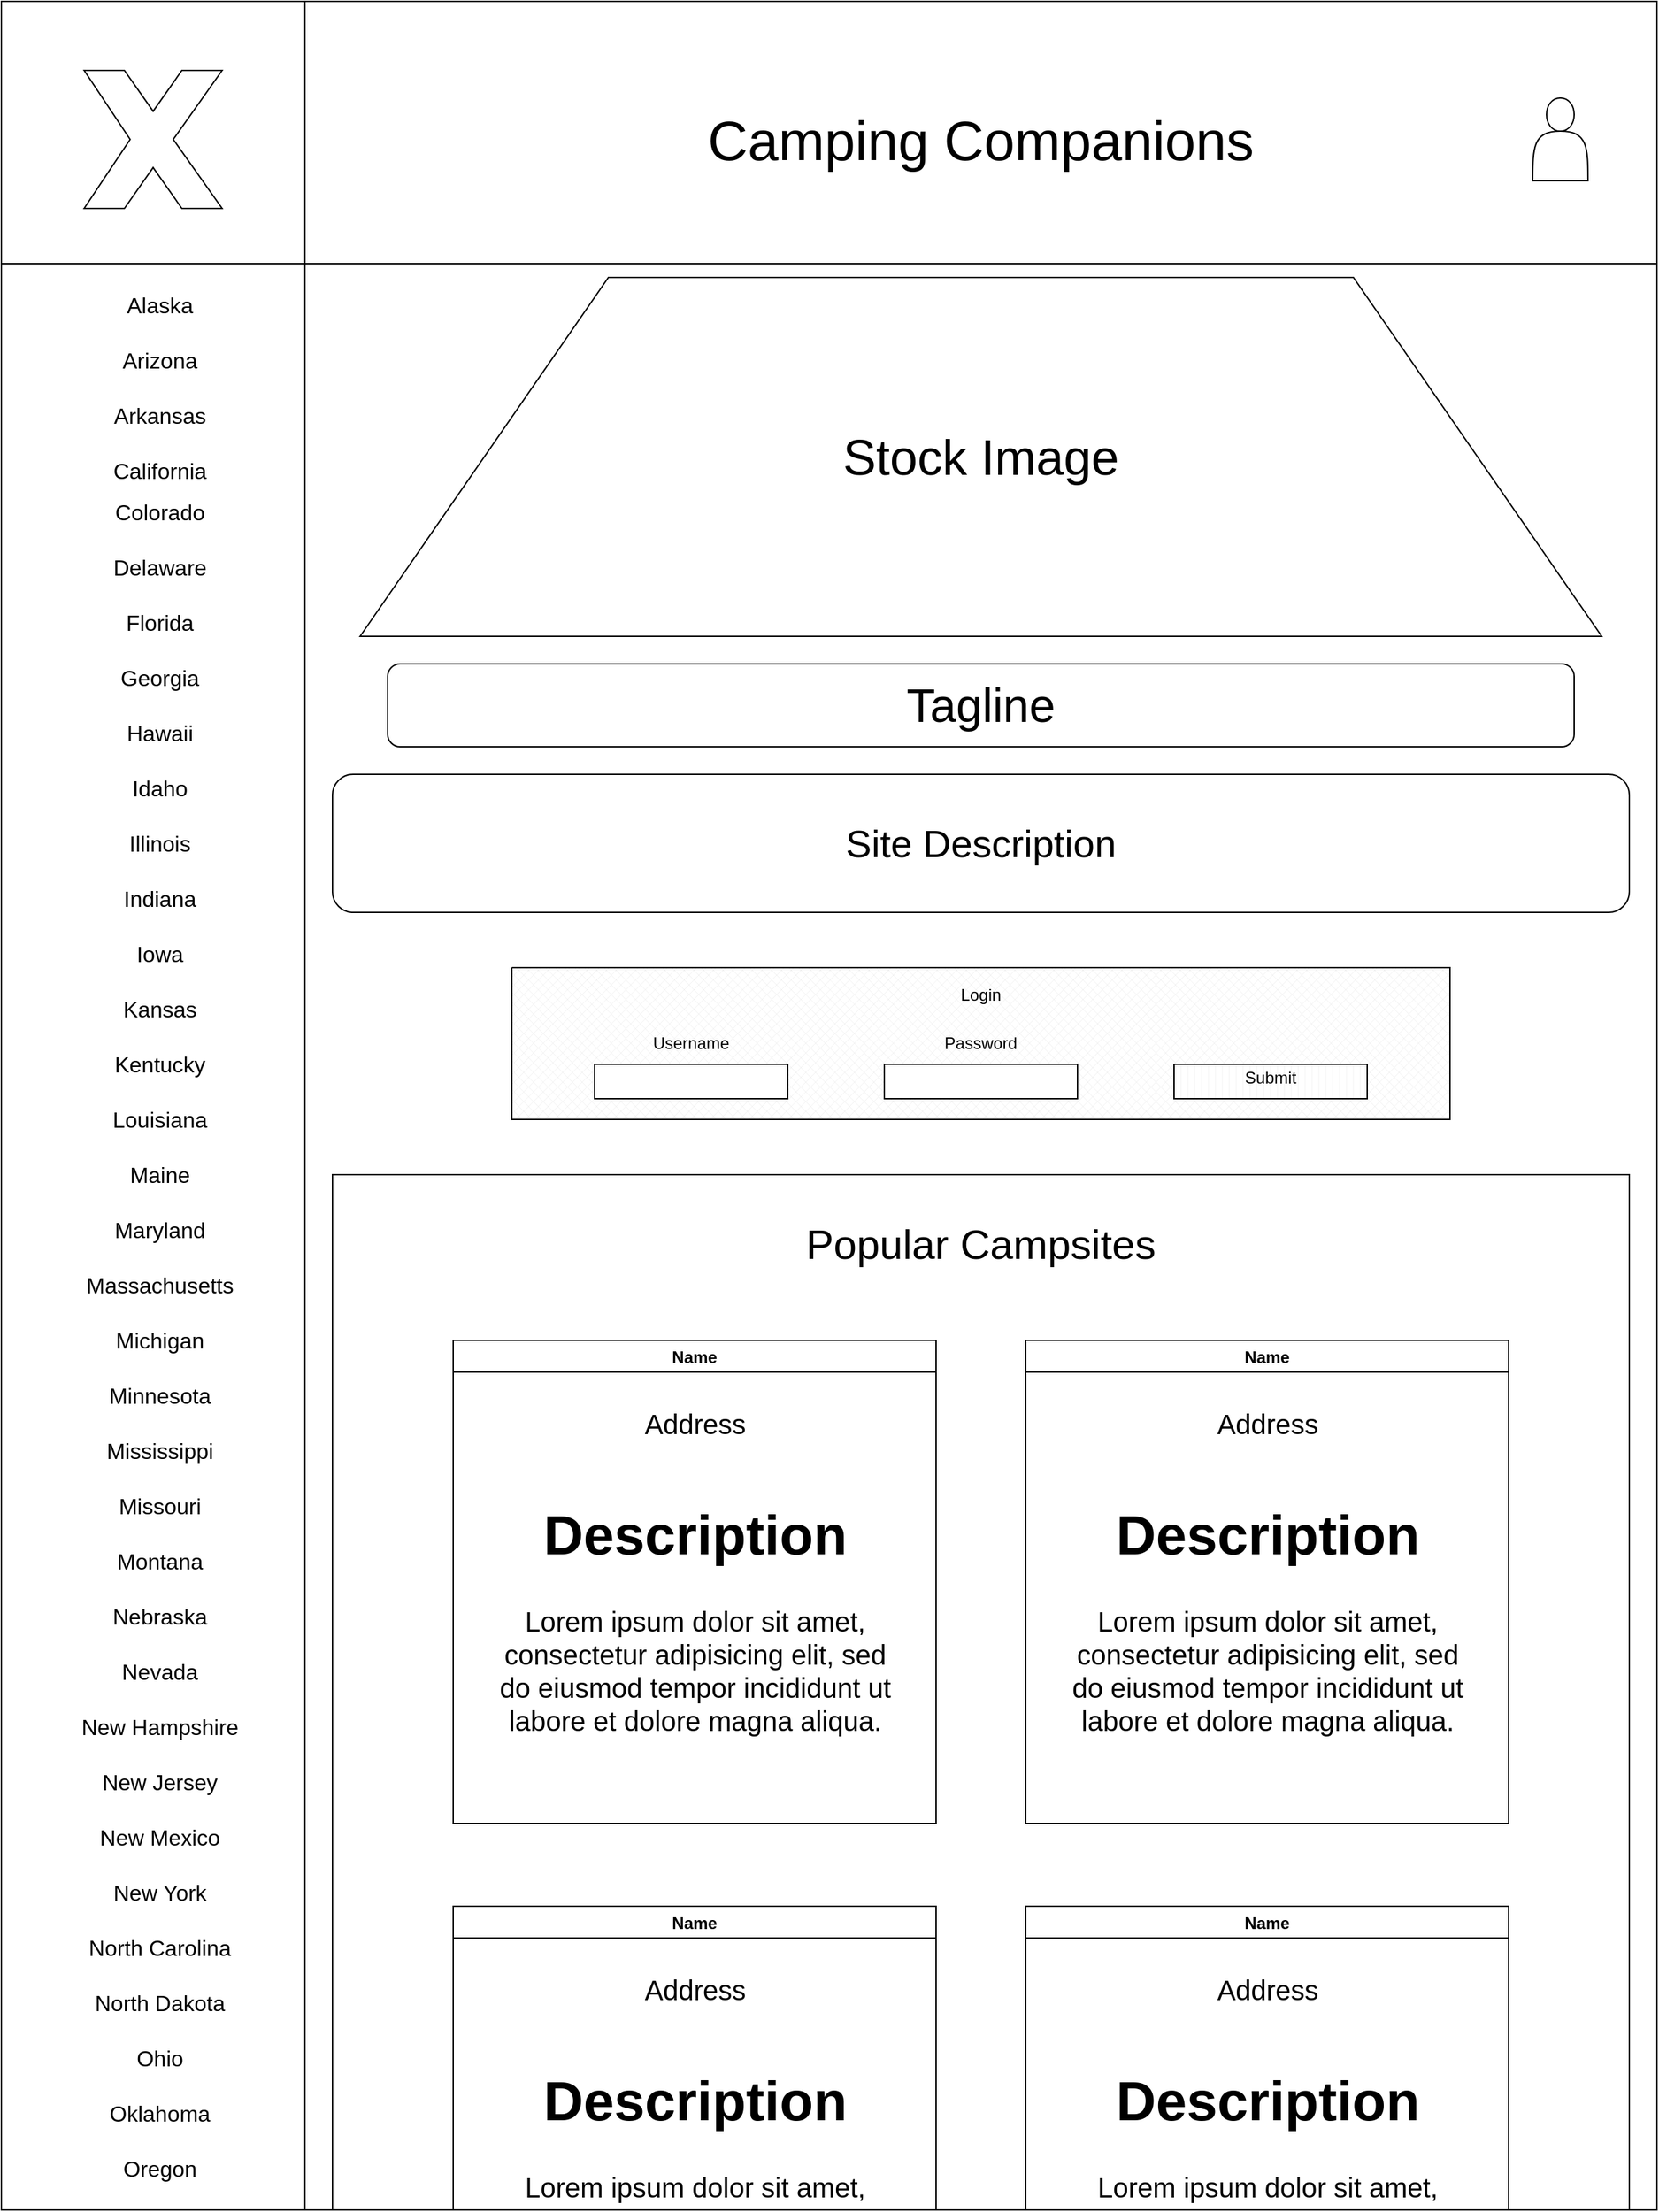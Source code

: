 <mxfile version="14.6.10" type="device" pages="6"><diagram id="SpHwaMXBioKRrBEMw38T" name="home"><mxGraphModel dx="3784" dy="2456" grid="1" gridSize="10" guides="1" tooltips="1" connect="1" arrows="1" fold="1" page="1" pageScale="1" pageWidth="1200" pageHeight="1600" math="0" shadow="0"><root><mxCell id="0"/><mxCell id="1" parent="0"/><mxCell id="RCAAxwHxFtxleuDacjay-1" value="" style="rounded=0;whiteSpace=wrap;html=1;" vertex="1" parent="1"><mxGeometry x="220" y="190" width="980" height="1410" as="geometry"/></mxCell><mxCell id="RCAAxwHxFtxleuDacjay-2" value="" style="shape=internalStorage;whiteSpace=wrap;html=1;backgroundOutline=1;dx=220;dy=190;" vertex="1" parent="1"><mxGeometry width="1200" height="1600" as="geometry"/></mxCell><mxCell id="RCAAxwHxFtxleuDacjay-3" value="&lt;font style=&quot;font-size: 16px&quot;&gt;Alaska&lt;/font&gt;" style="text;html=1;strokeColor=none;fillColor=none;align=center;verticalAlign=middle;whiteSpace=wrap;rounded=0;" vertex="1" parent="1"><mxGeometry x="60" y="200" width="110" height="40" as="geometry"/></mxCell><mxCell id="RCAAxwHxFtxleuDacjay-4" value="&lt;font style=&quot;font-size: 16px&quot;&gt;Arkansas&lt;/font&gt;" style="text;html=1;strokeColor=none;fillColor=none;align=center;verticalAlign=middle;whiteSpace=wrap;rounded=0;" vertex="1" parent="1"><mxGeometry x="60" y="280" width="110" height="40" as="geometry"/></mxCell><mxCell id="RCAAxwHxFtxleuDacjay-5" value="&lt;font style=&quot;font-size: 16px&quot;&gt;Arizona&lt;br&gt;&lt;/font&gt;" style="text;html=1;strokeColor=none;fillColor=none;align=center;verticalAlign=middle;whiteSpace=wrap;rounded=0;" vertex="1" parent="1"><mxGeometry x="60" y="240" width="110" height="40" as="geometry"/></mxCell><mxCell id="RCAAxwHxFtxleuDacjay-6" value="&lt;font style=&quot;font-size: 16px&quot;&gt;Colorado&lt;/font&gt;" style="text;html=1;strokeColor=none;fillColor=none;align=center;verticalAlign=middle;whiteSpace=wrap;rounded=0;" vertex="1" parent="1"><mxGeometry x="60" y="350" width="110" height="40" as="geometry"/></mxCell><mxCell id="RCAAxwHxFtxleuDacjay-7" value="&lt;font style=&quot;font-size: 16px&quot;&gt;California&lt;br&gt;&lt;/font&gt;" style="text;html=1;strokeColor=none;fillColor=none;align=center;verticalAlign=middle;whiteSpace=wrap;rounded=0;" vertex="1" parent="1"><mxGeometry x="60" y="320" width="110" height="40" as="geometry"/></mxCell><mxCell id="RCAAxwHxFtxleuDacjay-8" value="&lt;font style=&quot;font-size: 16px&quot;&gt;Florida&lt;/font&gt;" style="text;html=1;strokeColor=none;fillColor=none;align=center;verticalAlign=middle;whiteSpace=wrap;rounded=0;" vertex="1" parent="1"><mxGeometry x="60" y="430" width="110" height="40" as="geometry"/></mxCell><mxCell id="RCAAxwHxFtxleuDacjay-9" value="&lt;font style=&quot;font-size: 16px&quot;&gt;Delaware&lt;br&gt;&lt;/font&gt;" style="text;html=1;strokeColor=none;fillColor=none;align=center;verticalAlign=middle;whiteSpace=wrap;rounded=0;" vertex="1" parent="1"><mxGeometry x="60" y="390" width="110" height="40" as="geometry"/></mxCell><mxCell id="RCAAxwHxFtxleuDacjay-10" value="&lt;font style=&quot;font-size: 16px&quot;&gt;Hawaii&lt;/font&gt;" style="text;html=1;strokeColor=none;fillColor=none;align=center;verticalAlign=middle;whiteSpace=wrap;rounded=0;" vertex="1" parent="1"><mxGeometry x="60" y="510" width="110" height="40" as="geometry"/></mxCell><mxCell id="RCAAxwHxFtxleuDacjay-11" value="&lt;font style=&quot;font-size: 16px&quot;&gt;Georgia&lt;br&gt;&lt;/font&gt;" style="text;html=1;strokeColor=none;fillColor=none;align=center;verticalAlign=middle;whiteSpace=wrap;rounded=0;" vertex="1" parent="1"><mxGeometry x="60" y="470" width="110" height="40" as="geometry"/></mxCell><mxCell id="RCAAxwHxFtxleuDacjay-12" value="&lt;font style=&quot;font-size: 16px&quot;&gt;Illinois&lt;/font&gt;" style="text;html=1;strokeColor=none;fillColor=none;align=center;verticalAlign=middle;whiteSpace=wrap;rounded=0;" vertex="1" parent="1"><mxGeometry x="60" y="590" width="110" height="40" as="geometry"/></mxCell><mxCell id="RCAAxwHxFtxleuDacjay-13" value="&lt;font style=&quot;font-size: 16px&quot;&gt;Idaho&lt;br&gt;&lt;/font&gt;" style="text;html=1;strokeColor=none;fillColor=none;align=center;verticalAlign=middle;whiteSpace=wrap;rounded=0;" vertex="1" parent="1"><mxGeometry x="60" y="550" width="110" height="40" as="geometry"/></mxCell><mxCell id="RCAAxwHxFtxleuDacjay-14" value="&lt;font style=&quot;font-size: 16px&quot;&gt;Iowa&lt;/font&gt;" style="text;html=1;strokeColor=none;fillColor=none;align=center;verticalAlign=middle;whiteSpace=wrap;rounded=0;" vertex="1" parent="1"><mxGeometry x="60" y="670" width="110" height="40" as="geometry"/></mxCell><mxCell id="RCAAxwHxFtxleuDacjay-15" value="&lt;font style=&quot;font-size: 16px&quot;&gt;Indiana&lt;br&gt;&lt;/font&gt;" style="text;html=1;strokeColor=none;fillColor=none;align=center;verticalAlign=middle;whiteSpace=wrap;rounded=0;" vertex="1" parent="1"><mxGeometry x="60" y="630" width="110" height="40" as="geometry"/></mxCell><mxCell id="RCAAxwHxFtxleuDacjay-16" value="&lt;font style=&quot;font-size: 16px&quot;&gt;Kentucky&lt;/font&gt;" style="text;html=1;strokeColor=none;fillColor=none;align=center;verticalAlign=middle;whiteSpace=wrap;rounded=0;" vertex="1" parent="1"><mxGeometry x="60" y="750" width="110" height="40" as="geometry"/></mxCell><mxCell id="RCAAxwHxFtxleuDacjay-17" value="&lt;font style=&quot;font-size: 16px&quot;&gt;Kansas&lt;br&gt;&lt;/font&gt;" style="text;html=1;strokeColor=none;fillColor=none;align=center;verticalAlign=middle;whiteSpace=wrap;rounded=0;" vertex="1" parent="1"><mxGeometry x="60" y="710" width="110" height="40" as="geometry"/></mxCell><mxCell id="RCAAxwHxFtxleuDacjay-18" value="&lt;font style=&quot;font-size: 16px&quot;&gt;Maine&lt;/font&gt;" style="text;html=1;strokeColor=none;fillColor=none;align=center;verticalAlign=middle;whiteSpace=wrap;rounded=0;" vertex="1" parent="1"><mxGeometry x="60" y="830" width="110" height="40" as="geometry"/></mxCell><mxCell id="RCAAxwHxFtxleuDacjay-19" value="&lt;font style=&quot;font-size: 16px&quot;&gt;Louisiana&lt;br&gt;&lt;/font&gt;" style="text;html=1;strokeColor=none;fillColor=none;align=center;verticalAlign=middle;whiteSpace=wrap;rounded=0;" vertex="1" parent="1"><mxGeometry x="60" y="790" width="110" height="40" as="geometry"/></mxCell><mxCell id="RCAAxwHxFtxleuDacjay-20" value="&lt;font style=&quot;font-size: 16px&quot;&gt;Massachusetts&lt;/font&gt;" style="text;html=1;strokeColor=none;fillColor=none;align=center;verticalAlign=middle;whiteSpace=wrap;rounded=0;" vertex="1" parent="1"><mxGeometry x="60" y="910" width="110" height="40" as="geometry"/></mxCell><mxCell id="RCAAxwHxFtxleuDacjay-21" value="&lt;font style=&quot;font-size: 16px&quot;&gt;Maryland&lt;br&gt;&lt;/font&gt;" style="text;html=1;strokeColor=none;fillColor=none;align=center;verticalAlign=middle;whiteSpace=wrap;rounded=0;" vertex="1" parent="1"><mxGeometry x="60" y="870" width="110" height="40" as="geometry"/></mxCell><mxCell id="RCAAxwHxFtxleuDacjay-22" value="&lt;font style=&quot;font-size: 16px&quot;&gt;Minnesota&lt;/font&gt;" style="text;html=1;strokeColor=none;fillColor=none;align=center;verticalAlign=middle;whiteSpace=wrap;rounded=0;" vertex="1" parent="1"><mxGeometry x="60" y="990" width="110" height="40" as="geometry"/></mxCell><mxCell id="RCAAxwHxFtxleuDacjay-23" value="&lt;font style=&quot;font-size: 16px&quot;&gt;Michigan&lt;br&gt;&lt;/font&gt;" style="text;html=1;strokeColor=none;fillColor=none;align=center;verticalAlign=middle;whiteSpace=wrap;rounded=0;" vertex="1" parent="1"><mxGeometry x="60" y="950" width="110" height="40" as="geometry"/></mxCell><mxCell id="RCAAxwHxFtxleuDacjay-24" value="&lt;font style=&quot;font-size: 16px&quot;&gt;Missouri&lt;/font&gt;" style="text;html=1;strokeColor=none;fillColor=none;align=center;verticalAlign=middle;whiteSpace=wrap;rounded=0;" vertex="1" parent="1"><mxGeometry x="60" y="1070" width="110" height="40" as="geometry"/></mxCell><mxCell id="RCAAxwHxFtxleuDacjay-25" value="&lt;font style=&quot;font-size: 16px&quot;&gt;Mississippi&lt;br&gt;&lt;/font&gt;" style="text;html=1;strokeColor=none;fillColor=none;align=center;verticalAlign=middle;whiteSpace=wrap;rounded=0;" vertex="1" parent="1"><mxGeometry x="60" y="1030" width="110" height="40" as="geometry"/></mxCell><mxCell id="RCAAxwHxFtxleuDacjay-52" value="&lt;font style=&quot;font-size: 16px&quot;&gt;Montana&lt;/font&gt;" style="text;html=1;strokeColor=none;fillColor=none;align=center;verticalAlign=middle;whiteSpace=wrap;rounded=0;" vertex="1" parent="1"><mxGeometry x="60" y="1110" width="110" height="40" as="geometry"/></mxCell><mxCell id="RCAAxwHxFtxleuDacjay-53" value="&lt;font style=&quot;font-size: 16px&quot;&gt;Nebraska&lt;/font&gt;" style="text;html=1;strokeColor=none;fillColor=none;align=center;verticalAlign=middle;whiteSpace=wrap;rounded=0;" vertex="1" parent="1"><mxGeometry x="60" y="1150" width="110" height="40" as="geometry"/></mxCell><mxCell id="RCAAxwHxFtxleuDacjay-54" value="&lt;font style=&quot;font-size: 16px&quot;&gt;Nevada&lt;/font&gt;" style="text;html=1;strokeColor=none;fillColor=none;align=center;verticalAlign=middle;whiteSpace=wrap;rounded=0;" vertex="1" parent="1"><mxGeometry x="60" y="1190" width="110" height="40" as="geometry"/></mxCell><mxCell id="RCAAxwHxFtxleuDacjay-55" value="&lt;font style=&quot;font-size: 16px&quot;&gt;New Hampshire&lt;/font&gt;" style="text;html=1;strokeColor=none;fillColor=none;align=center;verticalAlign=middle;whiteSpace=wrap;rounded=0;" vertex="1" parent="1"><mxGeometry x="50" y="1230" width="130" height="40" as="geometry"/></mxCell><mxCell id="RCAAxwHxFtxleuDacjay-56" value="&lt;font style=&quot;font-size: 16px&quot;&gt;New Jersey&lt;br&gt;&lt;/font&gt;" style="text;html=1;strokeColor=none;fillColor=none;align=center;verticalAlign=middle;whiteSpace=wrap;rounded=0;" vertex="1" parent="1"><mxGeometry x="50" y="1270" width="130" height="40" as="geometry"/></mxCell><mxCell id="RCAAxwHxFtxleuDacjay-57" value="&lt;font style=&quot;font-size: 16px&quot;&gt;New Mexico&lt;br&gt;&lt;/font&gt;" style="text;html=1;strokeColor=none;fillColor=none;align=center;verticalAlign=middle;whiteSpace=wrap;rounded=0;" vertex="1" parent="1"><mxGeometry x="50" y="1310" width="130" height="40" as="geometry"/></mxCell><mxCell id="RCAAxwHxFtxleuDacjay-58" value="&lt;font style=&quot;font-size: 16px&quot;&gt;New York&lt;br&gt;&lt;/font&gt;" style="text;html=1;strokeColor=none;fillColor=none;align=center;verticalAlign=middle;whiteSpace=wrap;rounded=0;" vertex="1" parent="1"><mxGeometry x="50" y="1350" width="130" height="40" as="geometry"/></mxCell><mxCell id="RCAAxwHxFtxleuDacjay-59" value="&lt;font style=&quot;font-size: 16px&quot;&gt;North Carolina&lt;br&gt;&lt;/font&gt;" style="text;html=1;strokeColor=none;fillColor=none;align=center;verticalAlign=middle;whiteSpace=wrap;rounded=0;" vertex="1" parent="1"><mxGeometry x="50" y="1390" width="130" height="40" as="geometry"/></mxCell><mxCell id="RCAAxwHxFtxleuDacjay-60" value="&lt;font style=&quot;font-size: 16px&quot;&gt;North Dakota&lt;br&gt;&lt;/font&gt;" style="text;html=1;strokeColor=none;fillColor=none;align=center;verticalAlign=middle;whiteSpace=wrap;rounded=0;" vertex="1" parent="1"><mxGeometry x="50" y="1430" width="130" height="40" as="geometry"/></mxCell><mxCell id="RCAAxwHxFtxleuDacjay-61" value="&lt;font style=&quot;font-size: 16px&quot;&gt;Ohio&lt;br&gt;&lt;/font&gt;" style="text;html=1;strokeColor=none;fillColor=none;align=center;verticalAlign=middle;whiteSpace=wrap;rounded=0;" vertex="1" parent="1"><mxGeometry x="50" y="1470" width="130" height="40" as="geometry"/></mxCell><mxCell id="RCAAxwHxFtxleuDacjay-62" value="&lt;font style=&quot;font-size: 16px&quot;&gt;Oklahoma&lt;br&gt;&lt;/font&gt;" style="text;html=1;strokeColor=none;fillColor=none;align=center;verticalAlign=middle;whiteSpace=wrap;rounded=0;" vertex="1" parent="1"><mxGeometry x="50" y="1510" width="130" height="40" as="geometry"/></mxCell><mxCell id="RCAAxwHxFtxleuDacjay-63" value="&lt;font style=&quot;font-size: 16px&quot;&gt;Oregon&lt;br&gt;&lt;/font&gt;" style="text;html=1;strokeColor=none;fillColor=none;align=center;verticalAlign=middle;whiteSpace=wrap;rounded=0;" vertex="1" parent="1"><mxGeometry x="50" y="1550" width="130" height="40" as="geometry"/></mxCell><mxCell id="RCAAxwHxFtxleuDacjay-64" value="" style="verticalLabelPosition=bottom;verticalAlign=top;html=1;shape=mxgraph.basic.x" vertex="1" parent="1"><mxGeometry x="60" y="50" width="100" height="100" as="geometry"/></mxCell><mxCell id="RCAAxwHxFtxleuDacjay-66" value="&lt;font style=&quot;font-size: 40px&quot;&gt;Camping Companions&lt;/font&gt;" style="text;html=1;strokeColor=none;fillColor=none;align=center;verticalAlign=middle;whiteSpace=wrap;rounded=0;" vertex="1" parent="1"><mxGeometry x="350" y="20" width="720" height="160" as="geometry"/></mxCell><mxCell id="RCAAxwHxFtxleuDacjay-67" value="" style="shape=actor;whiteSpace=wrap;html=1;" vertex="1" parent="1"><mxGeometry x="1110" y="70" width="40" height="60" as="geometry"/></mxCell><mxCell id="RCAAxwHxFtxleuDacjay-68" value="&lt;font style=&quot;font-size: 36px&quot;&gt;Stock Image&lt;/font&gt;" style="shape=trapezoid;perimeter=trapezoidPerimeter;whiteSpace=wrap;html=1;fixedSize=1;size=180;" vertex="1" parent="1"><mxGeometry x="260" y="200" width="900" height="260" as="geometry"/></mxCell><mxCell id="RCAAxwHxFtxleuDacjay-69" value="&lt;font style=&quot;font-size: 34px&quot;&gt;Tagline&lt;/font&gt;" style="rounded=1;whiteSpace=wrap;html=1;" vertex="1" parent="1"><mxGeometry x="280" y="480" width="860" height="60" as="geometry"/></mxCell><mxCell id="RCAAxwHxFtxleuDacjay-70" value="&lt;font style=&quot;font-size: 28px&quot;&gt;Site Description&lt;/font&gt;" style="rounded=1;whiteSpace=wrap;html=1;" vertex="1" parent="1"><mxGeometry x="240" y="560" width="940" height="100" as="geometry"/></mxCell><mxCell id="RCAAxwHxFtxleuDacjay-71" value="" style="verticalLabelPosition=bottom;verticalAlign=top;html=1;shape=mxgraph.basic.patternFillRect;fillStyle=diagGrid;step=5;fillStrokeWidth=0.2;fillStrokeColor=#dddddd;" vertex="1" parent="1"><mxGeometry x="370" y="700" width="680" height="110" as="geometry"/></mxCell><mxCell id="RCAAxwHxFtxleuDacjay-72" value="" style="rounded=0;whiteSpace=wrap;html=1;" vertex="1" parent="1"><mxGeometry x="430" y="770" width="140" height="25" as="geometry"/></mxCell><mxCell id="RCAAxwHxFtxleuDacjay-73" value="" style="rounded=0;whiteSpace=wrap;html=1;" vertex="1" parent="1"><mxGeometry x="640" y="770" width="140" height="25" as="geometry"/></mxCell><mxCell id="RCAAxwHxFtxleuDacjay-74" value="" style="verticalLabelPosition=bottom;verticalAlign=top;html=1;shape=mxgraph.basic.patternFillRect;fillStyle=vert;step=5;fillStrokeWidth=0.2;fillStrokeColor=#dddddd;" vertex="1" parent="1"><mxGeometry x="850" y="770" width="140" height="25" as="geometry"/></mxCell><mxCell id="RCAAxwHxFtxleuDacjay-75" value="Login" style="text;html=1;strokeColor=none;fillColor=none;align=center;verticalAlign=middle;whiteSpace=wrap;rounded=0;" vertex="1" parent="1"><mxGeometry x="640" y="710" width="140" height="20" as="geometry"/></mxCell><mxCell id="RCAAxwHxFtxleuDacjay-76" value="Username" style="text;html=1;strokeColor=none;fillColor=none;align=center;verticalAlign=middle;whiteSpace=wrap;rounded=0;" vertex="1" parent="1"><mxGeometry x="480" y="745" width="40" height="20" as="geometry"/></mxCell><mxCell id="RCAAxwHxFtxleuDacjay-77" value="Password" style="text;html=1;strokeColor=none;fillColor=none;align=center;verticalAlign=middle;whiteSpace=wrap;rounded=0;" vertex="1" parent="1"><mxGeometry x="690" y="745" width="40" height="20" as="geometry"/></mxCell><mxCell id="RCAAxwHxFtxleuDacjay-78" value="Submit" style="text;html=1;strokeColor=none;fillColor=none;align=center;verticalAlign=middle;whiteSpace=wrap;rounded=0;" vertex="1" parent="1"><mxGeometry x="900" y="770" width="40" height="20" as="geometry"/></mxCell><mxCell id="RCAAxwHxFtxleuDacjay-79" value="" style="rounded=0;whiteSpace=wrap;html=1;" vertex="1" parent="1"><mxGeometry x="240" y="850" width="940" height="750" as="geometry"/></mxCell><mxCell id="RCAAxwHxFtxleuDacjay-80" value="Popular Campsites" style="text;html=1;strokeColor=none;fillColor=none;align=center;verticalAlign=middle;whiteSpace=wrap;rounded=0;fontSize=30;" vertex="1" parent="1"><mxGeometry x="435" y="850" width="550" height="100" as="geometry"/></mxCell><mxCell id="RCAAxwHxFtxleuDacjay-81" value="Name" style="swimlane;" vertex="1" parent="1"><mxGeometry x="327.5" y="970" width="350" height="350" as="geometry"><mxRectangle x="705" y="230" width="70" height="23" as="alternateBounds"/></mxGeometry></mxCell><mxCell id="RCAAxwHxFtxleuDacjay-82" value="Name" style="swimlane;" vertex="1" parent="1"><mxGeometry x="742.5" y="970" width="350" height="350" as="geometry"/></mxCell><mxCell id="RCAAxwHxFtxleuDacjay-83" value="Address" style="text;html=1;strokeColor=none;fillColor=none;align=center;verticalAlign=middle;whiteSpace=wrap;rounded=0;fontSize=20;" vertex="1" parent="1"><mxGeometry x="852.5" y="1000" width="130" height="60" as="geometry"/></mxCell><mxCell id="RCAAxwHxFtxleuDacjay-84" value="Address" style="text;html=1;strokeColor=none;fillColor=none;align=center;verticalAlign=middle;whiteSpace=wrap;rounded=0;fontSize=20;" vertex="1" parent="1"><mxGeometry x="437.5" y="1000" width="130" height="60" as="geometry"/></mxCell><mxCell id="RCAAxwHxFtxleuDacjay-85" value="&lt;h1&gt;Description&lt;/h1&gt;&lt;p&gt;Lorem ipsum dolor sit amet, consectetur adipisicing elit, sed do eiusmod tempor incididunt ut labore et dolore magna aliqua.&lt;/p&gt;" style="text;html=1;strokeColor=none;fillColor=none;spacing=5;spacingTop=-20;whiteSpace=wrap;overflow=hidden;rounded=0;fontSize=20;align=center;" vertex="1" parent="1"><mxGeometry x="352.5" y="1070" width="300" height="250" as="geometry"/></mxCell><mxCell id="RCAAxwHxFtxleuDacjay-86" value="&lt;h1&gt;Description&lt;/h1&gt;&lt;p&gt;Lorem ipsum dolor sit amet, consectetur adipisicing elit, sed do eiusmod tempor incididunt ut labore et dolore magna aliqua.&lt;/p&gt;" style="text;html=1;strokeColor=none;fillColor=none;spacing=5;spacingTop=-20;whiteSpace=wrap;overflow=hidden;rounded=0;fontSize=20;align=center;" vertex="1" parent="1"><mxGeometry x="767.5" y="1070" width="300" height="250" as="geometry"/></mxCell><mxCell id="RCAAxwHxFtxleuDacjay-87" value="Name" style="swimlane;" vertex="1" parent="1"><mxGeometry x="327.5" y="1380" width="350" height="220" as="geometry"><mxRectangle x="705" y="230" width="70" height="23" as="alternateBounds"/></mxGeometry></mxCell><mxCell id="RCAAxwHxFtxleuDacjay-88" value="Name" style="swimlane;" vertex="1" parent="1"><mxGeometry x="742.5" y="1380" width="350" height="220" as="geometry"/></mxCell><mxCell id="RCAAxwHxFtxleuDacjay-89" value="Address" style="text;html=1;strokeColor=none;fillColor=none;align=center;verticalAlign=middle;whiteSpace=wrap;rounded=0;fontSize=20;" vertex="1" parent="1"><mxGeometry x="852.5" y="1410" width="130" height="60" as="geometry"/></mxCell><mxCell id="RCAAxwHxFtxleuDacjay-90" value="Address" style="text;html=1;strokeColor=none;fillColor=none;align=center;verticalAlign=middle;whiteSpace=wrap;rounded=0;fontSize=20;" vertex="1" parent="1"><mxGeometry x="437.5" y="1410" width="130" height="60" as="geometry"/></mxCell><mxCell id="RCAAxwHxFtxleuDacjay-91" value="&lt;h1&gt;Description&lt;/h1&gt;&lt;p&gt;Lorem ipsum dolor sit amet, consectetur adipisicing elit, sed do eiusmod tempor incididunt ut labore et dolore magna aliqua.&lt;/p&gt;" style="text;html=1;strokeColor=none;fillColor=none;spacing=5;spacingTop=-20;whiteSpace=wrap;overflow=hidden;rounded=0;fontSize=20;align=center;" vertex="1" parent="1"><mxGeometry x="352.5" y="1480" width="300" height="120" as="geometry"/></mxCell><mxCell id="RCAAxwHxFtxleuDacjay-92" value="&lt;h1&gt;Description&lt;/h1&gt;&lt;p&gt;Lorem ipsum dolor sit amet, consectetur adipisicing elit, sed do eiusmod tempor incididunt ut labore et dolore magna aliqua.&lt;/p&gt;" style="text;html=1;strokeColor=none;fillColor=none;spacing=5;spacingTop=-20;whiteSpace=wrap;overflow=hidden;rounded=0;fontSize=20;align=center;" vertex="1" parent="1"><mxGeometry x="767.5" y="1480" width="300" height="120" as="geometry"/></mxCell></root></mxGraphModel></diagram><diagram name="campsites" id="0hfbDEfoCE4Irv1ZbSBi"><mxGraphModel dx="2703" dy="1754" grid="1" gridSize="10" guides="1" tooltips="1" connect="1" arrows="1" fold="1" page="1" pageScale="1" pageWidth="1200" pageHeight="1600" math="0" shadow="0"><root><mxCell id="aVHOcsRzZ9-OuT_sBGAK-0"/><mxCell id="aVHOcsRzZ9-OuT_sBGAK-1" parent="aVHOcsRzZ9-OuT_sBGAK-0"/><mxCell id="aVHOcsRzZ9-OuT_sBGAK-2" value="" style="rounded=0;whiteSpace=wrap;html=1;" vertex="1" parent="aVHOcsRzZ9-OuT_sBGAK-1"><mxGeometry x="220" y="190" width="980" height="1410" as="geometry"/></mxCell><mxCell id="aVHOcsRzZ9-OuT_sBGAK-3" value="" style="shape=internalStorage;whiteSpace=wrap;html=1;backgroundOutline=1;dx=220;dy=190;" vertex="1" parent="aVHOcsRzZ9-OuT_sBGAK-1"><mxGeometry width="1200" height="1600" as="geometry"/></mxCell><mxCell id="aVHOcsRzZ9-OuT_sBGAK-4" value="&lt;font style=&quot;font-size: 16px&quot;&gt;Alaska&lt;/font&gt;" style="text;html=1;strokeColor=none;fillColor=none;align=center;verticalAlign=middle;whiteSpace=wrap;rounded=0;" vertex="1" parent="aVHOcsRzZ9-OuT_sBGAK-1"><mxGeometry x="60" y="200" width="110" height="40" as="geometry"/></mxCell><mxCell id="aVHOcsRzZ9-OuT_sBGAK-5" value="&lt;font style=&quot;font-size: 16px&quot;&gt;Arkansas&lt;/font&gt;" style="text;html=1;strokeColor=none;fillColor=none;align=center;verticalAlign=middle;whiteSpace=wrap;rounded=0;" vertex="1" parent="aVHOcsRzZ9-OuT_sBGAK-1"><mxGeometry x="60" y="280" width="110" height="40" as="geometry"/></mxCell><mxCell id="aVHOcsRzZ9-OuT_sBGAK-6" value="&lt;font style=&quot;font-size: 16px&quot;&gt;Arizona&lt;br&gt;&lt;/font&gt;" style="text;html=1;strokeColor=none;fillColor=none;align=center;verticalAlign=middle;whiteSpace=wrap;rounded=0;" vertex="1" parent="aVHOcsRzZ9-OuT_sBGAK-1"><mxGeometry x="60" y="240" width="110" height="40" as="geometry"/></mxCell><mxCell id="aVHOcsRzZ9-OuT_sBGAK-7" value="&lt;font style=&quot;font-size: 16px&quot;&gt;Colorado&lt;/font&gt;" style="text;html=1;strokeColor=none;fillColor=none;align=center;verticalAlign=middle;whiteSpace=wrap;rounded=0;" vertex="1" parent="aVHOcsRzZ9-OuT_sBGAK-1"><mxGeometry x="60" y="350" width="110" height="40" as="geometry"/></mxCell><mxCell id="aVHOcsRzZ9-OuT_sBGAK-8" value="&lt;font style=&quot;font-size: 16px&quot;&gt;California&lt;br&gt;&lt;/font&gt;" style="text;html=1;strokeColor=none;fillColor=none;align=center;verticalAlign=middle;whiteSpace=wrap;rounded=0;" vertex="1" parent="aVHOcsRzZ9-OuT_sBGAK-1"><mxGeometry x="60" y="320" width="110" height="40" as="geometry"/></mxCell><mxCell id="aVHOcsRzZ9-OuT_sBGAK-9" value="&lt;font style=&quot;font-size: 16px&quot;&gt;Florida&lt;/font&gt;" style="text;html=1;strokeColor=none;fillColor=none;align=center;verticalAlign=middle;whiteSpace=wrap;rounded=0;" vertex="1" parent="aVHOcsRzZ9-OuT_sBGAK-1"><mxGeometry x="60" y="430" width="110" height="40" as="geometry"/></mxCell><mxCell id="aVHOcsRzZ9-OuT_sBGAK-10" value="&lt;font style=&quot;font-size: 16px&quot;&gt;Delaware&lt;br&gt;&lt;/font&gt;" style="text;html=1;strokeColor=none;fillColor=none;align=center;verticalAlign=middle;whiteSpace=wrap;rounded=0;" vertex="1" parent="aVHOcsRzZ9-OuT_sBGAK-1"><mxGeometry x="60" y="390" width="110" height="40" as="geometry"/></mxCell><mxCell id="aVHOcsRzZ9-OuT_sBGAK-11" value="&lt;font style=&quot;font-size: 16px&quot;&gt;Hawaii&lt;/font&gt;" style="text;html=1;strokeColor=none;fillColor=none;align=center;verticalAlign=middle;whiteSpace=wrap;rounded=0;" vertex="1" parent="aVHOcsRzZ9-OuT_sBGAK-1"><mxGeometry x="60" y="510" width="110" height="40" as="geometry"/></mxCell><mxCell id="aVHOcsRzZ9-OuT_sBGAK-12" value="&lt;font style=&quot;font-size: 16px&quot;&gt;Georgia&lt;br&gt;&lt;/font&gt;" style="text;html=1;strokeColor=none;fillColor=none;align=center;verticalAlign=middle;whiteSpace=wrap;rounded=0;" vertex="1" parent="aVHOcsRzZ9-OuT_sBGAK-1"><mxGeometry x="60" y="470" width="110" height="40" as="geometry"/></mxCell><mxCell id="aVHOcsRzZ9-OuT_sBGAK-13" value="&lt;font style=&quot;font-size: 16px&quot;&gt;Illinois&lt;/font&gt;" style="text;html=1;strokeColor=none;fillColor=none;align=center;verticalAlign=middle;whiteSpace=wrap;rounded=0;" vertex="1" parent="aVHOcsRzZ9-OuT_sBGAK-1"><mxGeometry x="60" y="590" width="110" height="40" as="geometry"/></mxCell><mxCell id="aVHOcsRzZ9-OuT_sBGAK-14" value="&lt;font style=&quot;font-size: 16px&quot;&gt;Idaho&lt;br&gt;&lt;/font&gt;" style="text;html=1;strokeColor=none;fillColor=none;align=center;verticalAlign=middle;whiteSpace=wrap;rounded=0;" vertex="1" parent="aVHOcsRzZ9-OuT_sBGAK-1"><mxGeometry x="60" y="550" width="110" height="40" as="geometry"/></mxCell><mxCell id="aVHOcsRzZ9-OuT_sBGAK-15" value="&lt;font style=&quot;font-size: 16px&quot;&gt;Iowa&lt;/font&gt;" style="text;html=1;strokeColor=none;fillColor=none;align=center;verticalAlign=middle;whiteSpace=wrap;rounded=0;" vertex="1" parent="aVHOcsRzZ9-OuT_sBGAK-1"><mxGeometry x="60" y="670" width="110" height="40" as="geometry"/></mxCell><mxCell id="aVHOcsRzZ9-OuT_sBGAK-16" value="&lt;font style=&quot;font-size: 16px&quot;&gt;Indiana&lt;br&gt;&lt;/font&gt;" style="text;html=1;strokeColor=none;fillColor=none;align=center;verticalAlign=middle;whiteSpace=wrap;rounded=0;" vertex="1" parent="aVHOcsRzZ9-OuT_sBGAK-1"><mxGeometry x="60" y="630" width="110" height="40" as="geometry"/></mxCell><mxCell id="aVHOcsRzZ9-OuT_sBGAK-17" value="&lt;font style=&quot;font-size: 16px&quot;&gt;Kentucky&lt;/font&gt;" style="text;html=1;strokeColor=none;fillColor=none;align=center;verticalAlign=middle;whiteSpace=wrap;rounded=0;" vertex="1" parent="aVHOcsRzZ9-OuT_sBGAK-1"><mxGeometry x="60" y="750" width="110" height="40" as="geometry"/></mxCell><mxCell id="aVHOcsRzZ9-OuT_sBGAK-18" value="&lt;font style=&quot;font-size: 16px&quot;&gt;Kansas&lt;br&gt;&lt;/font&gt;" style="text;html=1;strokeColor=none;fillColor=none;align=center;verticalAlign=middle;whiteSpace=wrap;rounded=0;" vertex="1" parent="aVHOcsRzZ9-OuT_sBGAK-1"><mxGeometry x="60" y="710" width="110" height="40" as="geometry"/></mxCell><mxCell id="aVHOcsRzZ9-OuT_sBGAK-19" value="&lt;font style=&quot;font-size: 16px&quot;&gt;Maine&lt;/font&gt;" style="text;html=1;strokeColor=none;fillColor=none;align=center;verticalAlign=middle;whiteSpace=wrap;rounded=0;" vertex="1" parent="aVHOcsRzZ9-OuT_sBGAK-1"><mxGeometry x="60" y="830" width="110" height="40" as="geometry"/></mxCell><mxCell id="aVHOcsRzZ9-OuT_sBGAK-20" value="&lt;font style=&quot;font-size: 16px&quot;&gt;Louisiana&lt;br&gt;&lt;/font&gt;" style="text;html=1;strokeColor=none;fillColor=none;align=center;verticalAlign=middle;whiteSpace=wrap;rounded=0;" vertex="1" parent="aVHOcsRzZ9-OuT_sBGAK-1"><mxGeometry x="60" y="790" width="110" height="40" as="geometry"/></mxCell><mxCell id="aVHOcsRzZ9-OuT_sBGAK-21" value="&lt;font style=&quot;font-size: 16px&quot;&gt;Massachusetts&lt;/font&gt;" style="text;html=1;strokeColor=none;fillColor=none;align=center;verticalAlign=middle;whiteSpace=wrap;rounded=0;" vertex="1" parent="aVHOcsRzZ9-OuT_sBGAK-1"><mxGeometry x="60" y="910" width="110" height="40" as="geometry"/></mxCell><mxCell id="aVHOcsRzZ9-OuT_sBGAK-22" value="&lt;font style=&quot;font-size: 16px&quot;&gt;Maryland&lt;br&gt;&lt;/font&gt;" style="text;html=1;strokeColor=none;fillColor=none;align=center;verticalAlign=middle;whiteSpace=wrap;rounded=0;" vertex="1" parent="aVHOcsRzZ9-OuT_sBGAK-1"><mxGeometry x="60" y="870" width="110" height="40" as="geometry"/></mxCell><mxCell id="aVHOcsRzZ9-OuT_sBGAK-23" value="&lt;font style=&quot;font-size: 16px&quot;&gt;Minnesota&lt;/font&gt;" style="text;html=1;strokeColor=none;fillColor=none;align=center;verticalAlign=middle;whiteSpace=wrap;rounded=0;" vertex="1" parent="aVHOcsRzZ9-OuT_sBGAK-1"><mxGeometry x="60" y="990" width="110" height="40" as="geometry"/></mxCell><mxCell id="aVHOcsRzZ9-OuT_sBGAK-24" value="&lt;font style=&quot;font-size: 16px&quot;&gt;Michigan&lt;br&gt;&lt;/font&gt;" style="text;html=1;strokeColor=none;fillColor=none;align=center;verticalAlign=middle;whiteSpace=wrap;rounded=0;" vertex="1" parent="aVHOcsRzZ9-OuT_sBGAK-1"><mxGeometry x="60" y="950" width="110" height="40" as="geometry"/></mxCell><mxCell id="aVHOcsRzZ9-OuT_sBGAK-25" value="&lt;font style=&quot;font-size: 16px&quot;&gt;Missouri&lt;/font&gt;" style="text;html=1;strokeColor=none;fillColor=none;align=center;verticalAlign=middle;whiteSpace=wrap;rounded=0;" vertex="1" parent="aVHOcsRzZ9-OuT_sBGAK-1"><mxGeometry x="60" y="1070" width="110" height="40" as="geometry"/></mxCell><mxCell id="aVHOcsRzZ9-OuT_sBGAK-26" value="&lt;font style=&quot;font-size: 16px&quot;&gt;Mississippi&lt;br&gt;&lt;/font&gt;" style="text;html=1;strokeColor=none;fillColor=none;align=center;verticalAlign=middle;whiteSpace=wrap;rounded=0;" vertex="1" parent="aVHOcsRzZ9-OuT_sBGAK-1"><mxGeometry x="60" y="1030" width="110" height="40" as="geometry"/></mxCell><mxCell id="aVHOcsRzZ9-OuT_sBGAK-27" value="&lt;font style=&quot;font-size: 16px&quot;&gt;Montana&lt;/font&gt;" style="text;html=1;strokeColor=none;fillColor=none;align=center;verticalAlign=middle;whiteSpace=wrap;rounded=0;" vertex="1" parent="aVHOcsRzZ9-OuT_sBGAK-1"><mxGeometry x="60" y="1110" width="110" height="40" as="geometry"/></mxCell><mxCell id="aVHOcsRzZ9-OuT_sBGAK-28" value="&lt;font style=&quot;font-size: 16px&quot;&gt;Nebraska&lt;/font&gt;" style="text;html=1;strokeColor=none;fillColor=none;align=center;verticalAlign=middle;whiteSpace=wrap;rounded=0;" vertex="1" parent="aVHOcsRzZ9-OuT_sBGAK-1"><mxGeometry x="60" y="1150" width="110" height="40" as="geometry"/></mxCell><mxCell id="aVHOcsRzZ9-OuT_sBGAK-29" value="&lt;font style=&quot;font-size: 16px&quot;&gt;Nevada&lt;/font&gt;" style="text;html=1;strokeColor=none;fillColor=none;align=center;verticalAlign=middle;whiteSpace=wrap;rounded=0;" vertex="1" parent="aVHOcsRzZ9-OuT_sBGAK-1"><mxGeometry x="60" y="1190" width="110" height="40" as="geometry"/></mxCell><mxCell id="aVHOcsRzZ9-OuT_sBGAK-30" value="&lt;font style=&quot;font-size: 16px&quot;&gt;New Hampshire&lt;/font&gt;" style="text;html=1;strokeColor=none;fillColor=none;align=center;verticalAlign=middle;whiteSpace=wrap;rounded=0;" vertex="1" parent="aVHOcsRzZ9-OuT_sBGAK-1"><mxGeometry x="50" y="1230" width="130" height="40" as="geometry"/></mxCell><mxCell id="aVHOcsRzZ9-OuT_sBGAK-31" value="&lt;font style=&quot;font-size: 16px&quot;&gt;New Jersey&lt;br&gt;&lt;/font&gt;" style="text;html=1;strokeColor=none;fillColor=none;align=center;verticalAlign=middle;whiteSpace=wrap;rounded=0;" vertex="1" parent="aVHOcsRzZ9-OuT_sBGAK-1"><mxGeometry x="50" y="1270" width="130" height="40" as="geometry"/></mxCell><mxCell id="aVHOcsRzZ9-OuT_sBGAK-32" value="&lt;font style=&quot;font-size: 16px&quot;&gt;New Mexico&lt;br&gt;&lt;/font&gt;" style="text;html=1;strokeColor=none;fillColor=none;align=center;verticalAlign=middle;whiteSpace=wrap;rounded=0;" vertex="1" parent="aVHOcsRzZ9-OuT_sBGAK-1"><mxGeometry x="50" y="1310" width="130" height="40" as="geometry"/></mxCell><mxCell id="aVHOcsRzZ9-OuT_sBGAK-33" value="&lt;font style=&quot;font-size: 16px&quot;&gt;New York&lt;br&gt;&lt;/font&gt;" style="text;html=1;strokeColor=none;fillColor=none;align=center;verticalAlign=middle;whiteSpace=wrap;rounded=0;" vertex="1" parent="aVHOcsRzZ9-OuT_sBGAK-1"><mxGeometry x="50" y="1350" width="130" height="40" as="geometry"/></mxCell><mxCell id="aVHOcsRzZ9-OuT_sBGAK-34" value="&lt;font style=&quot;font-size: 16px&quot;&gt;North Carolina&lt;br&gt;&lt;/font&gt;" style="text;html=1;strokeColor=none;fillColor=none;align=center;verticalAlign=middle;whiteSpace=wrap;rounded=0;" vertex="1" parent="aVHOcsRzZ9-OuT_sBGAK-1"><mxGeometry x="50" y="1390" width="130" height="40" as="geometry"/></mxCell><mxCell id="aVHOcsRzZ9-OuT_sBGAK-35" value="&lt;font style=&quot;font-size: 16px&quot;&gt;North Dakota&lt;br&gt;&lt;/font&gt;" style="text;html=1;strokeColor=none;fillColor=none;align=center;verticalAlign=middle;whiteSpace=wrap;rounded=0;" vertex="1" parent="aVHOcsRzZ9-OuT_sBGAK-1"><mxGeometry x="50" y="1430" width="130" height="40" as="geometry"/></mxCell><mxCell id="aVHOcsRzZ9-OuT_sBGAK-36" value="&lt;font style=&quot;font-size: 16px&quot;&gt;Ohio&lt;br&gt;&lt;/font&gt;" style="text;html=1;strokeColor=none;fillColor=none;align=center;verticalAlign=middle;whiteSpace=wrap;rounded=0;" vertex="1" parent="aVHOcsRzZ9-OuT_sBGAK-1"><mxGeometry x="50" y="1470" width="130" height="40" as="geometry"/></mxCell><mxCell id="aVHOcsRzZ9-OuT_sBGAK-37" value="&lt;font style=&quot;font-size: 16px&quot;&gt;Oklahoma&lt;br&gt;&lt;/font&gt;" style="text;html=1;strokeColor=none;fillColor=none;align=center;verticalAlign=middle;whiteSpace=wrap;rounded=0;" vertex="1" parent="aVHOcsRzZ9-OuT_sBGAK-1"><mxGeometry x="50" y="1510" width="130" height="40" as="geometry"/></mxCell><mxCell id="aVHOcsRzZ9-OuT_sBGAK-38" value="&lt;font style=&quot;font-size: 16px&quot;&gt;Oregon&lt;br&gt;&lt;/font&gt;" style="text;html=1;strokeColor=none;fillColor=none;align=center;verticalAlign=middle;whiteSpace=wrap;rounded=0;" vertex="1" parent="aVHOcsRzZ9-OuT_sBGAK-1"><mxGeometry x="50" y="1550" width="130" height="40" as="geometry"/></mxCell><mxCell id="aVHOcsRzZ9-OuT_sBGAK-39" value="" style="verticalLabelPosition=bottom;verticalAlign=top;html=1;shape=mxgraph.basic.x" vertex="1" parent="aVHOcsRzZ9-OuT_sBGAK-1"><mxGeometry x="60" y="50" width="100" height="100" as="geometry"/></mxCell><mxCell id="aVHOcsRzZ9-OuT_sBGAK-40" value="&lt;font style=&quot;font-size: 40px&quot;&gt;Camping Companions&lt;/font&gt;" style="text;html=1;strokeColor=none;fillColor=none;align=center;verticalAlign=middle;whiteSpace=wrap;rounded=0;" vertex="1" parent="aVHOcsRzZ9-OuT_sBGAK-1"><mxGeometry x="350" y="20" width="720" height="160" as="geometry"/></mxCell><mxCell id="aVHOcsRzZ9-OuT_sBGAK-41" value="" style="shape=actor;whiteSpace=wrap;html=1;" vertex="1" parent="aVHOcsRzZ9-OuT_sBGAK-1"><mxGeometry x="1110" y="70" width="40" height="60" as="geometry"/></mxCell><mxCell id="aVHOcsRzZ9-OuT_sBGAK-53" value="" style="rounded=0;whiteSpace=wrap;html=1;" vertex="1" parent="aVHOcsRzZ9-OuT_sBGAK-1"><mxGeometry x="240" y="280" width="940" height="1320" as="geometry"/></mxCell><mxCell id="aVHOcsRzZ9-OuT_sBGAK-54" value="Popular Campsites" style="text;html=1;strokeColor=none;fillColor=none;align=center;verticalAlign=middle;whiteSpace=wrap;rounded=0;fontSize=30;" vertex="1" parent="aVHOcsRzZ9-OuT_sBGAK-1"><mxGeometry x="435" y="310" width="550" height="100" as="geometry"/></mxCell><mxCell id="aVHOcsRzZ9-OuT_sBGAK-55" value="Name" style="swimlane;" vertex="1" parent="aVHOcsRzZ9-OuT_sBGAK-1"><mxGeometry x="327.5" y="970" width="350" height="350" as="geometry"><mxRectangle x="705" y="230" width="70" height="23" as="alternateBounds"/></mxGeometry></mxCell><mxCell id="aVHOcsRzZ9-OuT_sBGAK-56" value="Name" style="swimlane;" vertex="1" parent="aVHOcsRzZ9-OuT_sBGAK-1"><mxGeometry x="742.5" y="970" width="350" height="350" as="geometry"/></mxCell><mxCell id="aVHOcsRzZ9-OuT_sBGAK-57" value="Address" style="text;html=1;strokeColor=none;fillColor=none;align=center;verticalAlign=middle;whiteSpace=wrap;rounded=0;fontSize=20;" vertex="1" parent="aVHOcsRzZ9-OuT_sBGAK-1"><mxGeometry x="852.5" y="1000" width="130" height="60" as="geometry"/></mxCell><mxCell id="aVHOcsRzZ9-OuT_sBGAK-58" value="Address" style="text;html=1;strokeColor=none;fillColor=none;align=center;verticalAlign=middle;whiteSpace=wrap;rounded=0;fontSize=20;" vertex="1" parent="aVHOcsRzZ9-OuT_sBGAK-1"><mxGeometry x="437.5" y="1000" width="130" height="60" as="geometry"/></mxCell><mxCell id="aVHOcsRzZ9-OuT_sBGAK-59" value="&lt;h1&gt;Description&lt;/h1&gt;&lt;p&gt;Lorem ipsum dolor sit amet, consectetur adipisicing elit, sed do eiusmod tempor incididunt ut labore et dolore magna aliqua.&lt;/p&gt;" style="text;html=1;strokeColor=none;fillColor=none;spacing=5;spacingTop=-20;whiteSpace=wrap;overflow=hidden;rounded=0;fontSize=20;align=center;" vertex="1" parent="aVHOcsRzZ9-OuT_sBGAK-1"><mxGeometry x="352.5" y="1070" width="300" height="250" as="geometry"/></mxCell><mxCell id="aVHOcsRzZ9-OuT_sBGAK-60" value="&lt;h1&gt;Description&lt;/h1&gt;&lt;p&gt;Lorem ipsum dolor sit amet, consectetur adipisicing elit, sed do eiusmod tempor incididunt ut labore et dolore magna aliqua.&lt;/p&gt;" style="text;html=1;strokeColor=none;fillColor=none;spacing=5;spacingTop=-20;whiteSpace=wrap;overflow=hidden;rounded=0;fontSize=20;align=center;" vertex="1" parent="aVHOcsRzZ9-OuT_sBGAK-1"><mxGeometry x="767.5" y="1070" width="300" height="250" as="geometry"/></mxCell><mxCell id="aVHOcsRzZ9-OuT_sBGAK-61" value="Name" style="swimlane;" vertex="1" parent="aVHOcsRzZ9-OuT_sBGAK-1"><mxGeometry x="327.5" y="1380" width="350" height="220" as="geometry"><mxRectangle x="705" y="230" width="70" height="23" as="alternateBounds"/></mxGeometry></mxCell><mxCell id="aVHOcsRzZ9-OuT_sBGAK-62" value="Name" style="swimlane;" vertex="1" parent="aVHOcsRzZ9-OuT_sBGAK-1"><mxGeometry x="742.5" y="1380" width="350" height="220" as="geometry"/></mxCell><mxCell id="aVHOcsRzZ9-OuT_sBGAK-63" value="Address" style="text;html=1;strokeColor=none;fillColor=none;align=center;verticalAlign=middle;whiteSpace=wrap;rounded=0;fontSize=20;" vertex="1" parent="aVHOcsRzZ9-OuT_sBGAK-1"><mxGeometry x="852.5" y="1410" width="130" height="60" as="geometry"/></mxCell><mxCell id="aVHOcsRzZ9-OuT_sBGAK-64" value="Address" style="text;html=1;strokeColor=none;fillColor=none;align=center;verticalAlign=middle;whiteSpace=wrap;rounded=0;fontSize=20;" vertex="1" parent="aVHOcsRzZ9-OuT_sBGAK-1"><mxGeometry x="437.5" y="1410" width="130" height="60" as="geometry"/></mxCell><mxCell id="aVHOcsRzZ9-OuT_sBGAK-65" value="&lt;h1&gt;Description&lt;/h1&gt;&lt;p&gt;Lorem ipsum dolor sit amet, consectetur adipisicing elit, sed do eiusmod tempor incididunt ut labore et dolore magna aliqua.&lt;/p&gt;" style="text;html=1;strokeColor=none;fillColor=none;spacing=5;spacingTop=-20;whiteSpace=wrap;overflow=hidden;rounded=0;fontSize=20;align=center;" vertex="1" parent="aVHOcsRzZ9-OuT_sBGAK-1"><mxGeometry x="352.5" y="1480" width="300" height="120" as="geometry"/></mxCell><mxCell id="aVHOcsRzZ9-OuT_sBGAK-66" value="&lt;h1&gt;Description&lt;/h1&gt;&lt;p&gt;Lorem ipsum dolor sit amet, consectetur adipisicing elit, sed do eiusmod tempor incididunt ut labore et dolore magna aliqua.&lt;/p&gt;" style="text;html=1;strokeColor=none;fillColor=none;spacing=5;spacingTop=-20;whiteSpace=wrap;overflow=hidden;rounded=0;fontSize=20;align=center;" vertex="1" parent="aVHOcsRzZ9-OuT_sBGAK-1"><mxGeometry x="767.5" y="1480" width="300" height="120" as="geometry"/></mxCell><mxCell id="NjUHvdkO5VS9Yp7bfpwX-0" value="Name" style="swimlane;" vertex="1" parent="aVHOcsRzZ9-OuT_sBGAK-1"><mxGeometry x="327.5" y="570" width="350" height="350" as="geometry"><mxRectangle x="705" y="230" width="70" height="23" as="alternateBounds"/></mxGeometry></mxCell><mxCell id="NjUHvdkO5VS9Yp7bfpwX-1" value="Name" style="swimlane;" vertex="1" parent="aVHOcsRzZ9-OuT_sBGAK-1"><mxGeometry x="742.5" y="570" width="350" height="350" as="geometry"/></mxCell><mxCell id="NjUHvdkO5VS9Yp7bfpwX-2" value="Address" style="text;html=1;strokeColor=none;fillColor=none;align=center;verticalAlign=middle;whiteSpace=wrap;rounded=0;fontSize=20;" vertex="1" parent="aVHOcsRzZ9-OuT_sBGAK-1"><mxGeometry x="852.5" y="600" width="130" height="60" as="geometry"/></mxCell><mxCell id="NjUHvdkO5VS9Yp7bfpwX-3" value="Address" style="text;html=1;strokeColor=none;fillColor=none;align=center;verticalAlign=middle;whiteSpace=wrap;rounded=0;fontSize=20;" vertex="1" parent="aVHOcsRzZ9-OuT_sBGAK-1"><mxGeometry x="437.5" y="600" width="130" height="60" as="geometry"/></mxCell><mxCell id="NjUHvdkO5VS9Yp7bfpwX-4" value="&lt;h1&gt;Description&lt;/h1&gt;&lt;p&gt;Lorem ipsum dolor sit amet, consectetur adipisicing elit, sed do eiusmod tempor incididunt ut labore et dolore magna aliqua.&lt;/p&gt;" style="text;html=1;strokeColor=none;fillColor=none;spacing=5;spacingTop=-20;whiteSpace=wrap;overflow=hidden;rounded=0;fontSize=20;align=center;" vertex="1" parent="aVHOcsRzZ9-OuT_sBGAK-1"><mxGeometry x="352.5" y="670" width="300" height="250" as="geometry"/></mxCell><mxCell id="NjUHvdkO5VS9Yp7bfpwX-5" value="&lt;h1&gt;Description&lt;/h1&gt;&lt;p&gt;Lorem ipsum dolor sit amet, consectetur adipisicing elit, sed do eiusmod tempor incididunt ut labore et dolore magna aliqua.&lt;/p&gt;" style="text;html=1;strokeColor=none;fillColor=none;spacing=5;spacingTop=-20;whiteSpace=wrap;overflow=hidden;rounded=0;fontSize=20;align=center;" vertex="1" parent="aVHOcsRzZ9-OuT_sBGAK-1"><mxGeometry x="767.5" y="670" width="300" height="250" as="geometry"/></mxCell></root></mxGraphModel></diagram><diagram name="campsite details" id="KiFjLTbm_QHaI6kyBWZ9"><mxGraphModel dx="2703" dy="1754" grid="1" gridSize="10" guides="1" tooltips="1" connect="1" arrows="1" fold="1" page="1" pageScale="1" pageWidth="1200" pageHeight="1600" math="0" shadow="0"><root><mxCell id="sCqvXDYQ1A0P_oTE0WFY-0"/><mxCell id="sCqvXDYQ1A0P_oTE0WFY-1" parent="sCqvXDYQ1A0P_oTE0WFY-0"/><mxCell id="sCqvXDYQ1A0P_oTE0WFY-2" value="" style="rounded=0;whiteSpace=wrap;html=1;" vertex="1" parent="sCqvXDYQ1A0P_oTE0WFY-1"><mxGeometry x="220" y="190" width="980" height="1410" as="geometry"/></mxCell><mxCell id="sCqvXDYQ1A0P_oTE0WFY-3" value="" style="shape=internalStorage;whiteSpace=wrap;html=1;backgroundOutline=1;dx=220;dy=190;" vertex="1" parent="sCqvXDYQ1A0P_oTE0WFY-1"><mxGeometry width="1200" height="1600" as="geometry"/></mxCell><mxCell id="sCqvXDYQ1A0P_oTE0WFY-4" value="&lt;font style=&quot;font-size: 16px&quot;&gt;Alaska&lt;/font&gt;" style="text;html=1;strokeColor=none;fillColor=none;align=center;verticalAlign=middle;whiteSpace=wrap;rounded=0;" vertex="1" parent="sCqvXDYQ1A0P_oTE0WFY-1"><mxGeometry x="60" y="200" width="110" height="40" as="geometry"/></mxCell><mxCell id="sCqvXDYQ1A0P_oTE0WFY-5" value="&lt;font style=&quot;font-size: 16px&quot;&gt;Arkansas&lt;/font&gt;" style="text;html=1;strokeColor=none;fillColor=none;align=center;verticalAlign=middle;whiteSpace=wrap;rounded=0;" vertex="1" parent="sCqvXDYQ1A0P_oTE0WFY-1"><mxGeometry x="60" y="280" width="110" height="40" as="geometry"/></mxCell><mxCell id="sCqvXDYQ1A0P_oTE0WFY-6" value="&lt;font style=&quot;font-size: 16px&quot;&gt;Arizona&lt;br&gt;&lt;/font&gt;" style="text;html=1;strokeColor=none;fillColor=none;align=center;verticalAlign=middle;whiteSpace=wrap;rounded=0;" vertex="1" parent="sCqvXDYQ1A0P_oTE0WFY-1"><mxGeometry x="60" y="240" width="110" height="40" as="geometry"/></mxCell><mxCell id="sCqvXDYQ1A0P_oTE0WFY-7" value="&lt;font style=&quot;font-size: 16px&quot;&gt;Colorado&lt;/font&gt;" style="text;html=1;strokeColor=none;fillColor=none;align=center;verticalAlign=middle;whiteSpace=wrap;rounded=0;" vertex="1" parent="sCqvXDYQ1A0P_oTE0WFY-1"><mxGeometry x="60" y="350" width="110" height="40" as="geometry"/></mxCell><mxCell id="sCqvXDYQ1A0P_oTE0WFY-8" value="&lt;font style=&quot;font-size: 16px&quot;&gt;California&lt;br&gt;&lt;/font&gt;" style="text;html=1;strokeColor=none;fillColor=none;align=center;verticalAlign=middle;whiteSpace=wrap;rounded=0;" vertex="1" parent="sCqvXDYQ1A0P_oTE0WFY-1"><mxGeometry x="60" y="320" width="110" height="40" as="geometry"/></mxCell><mxCell id="sCqvXDYQ1A0P_oTE0WFY-9" value="&lt;font style=&quot;font-size: 16px&quot;&gt;Florida&lt;/font&gt;" style="text;html=1;strokeColor=none;fillColor=none;align=center;verticalAlign=middle;whiteSpace=wrap;rounded=0;" vertex="1" parent="sCqvXDYQ1A0P_oTE0WFY-1"><mxGeometry x="60" y="430" width="110" height="40" as="geometry"/></mxCell><mxCell id="sCqvXDYQ1A0P_oTE0WFY-10" value="&lt;font style=&quot;font-size: 16px&quot;&gt;Delaware&lt;br&gt;&lt;/font&gt;" style="text;html=1;strokeColor=none;fillColor=none;align=center;verticalAlign=middle;whiteSpace=wrap;rounded=0;" vertex="1" parent="sCqvXDYQ1A0P_oTE0WFY-1"><mxGeometry x="60" y="390" width="110" height="40" as="geometry"/></mxCell><mxCell id="sCqvXDYQ1A0P_oTE0WFY-11" value="&lt;font style=&quot;font-size: 16px&quot;&gt;Hawaii&lt;/font&gt;" style="text;html=1;strokeColor=none;fillColor=none;align=center;verticalAlign=middle;whiteSpace=wrap;rounded=0;" vertex="1" parent="sCqvXDYQ1A0P_oTE0WFY-1"><mxGeometry x="60" y="510" width="110" height="40" as="geometry"/></mxCell><mxCell id="sCqvXDYQ1A0P_oTE0WFY-12" value="&lt;font style=&quot;font-size: 16px&quot;&gt;Georgia&lt;br&gt;&lt;/font&gt;" style="text;html=1;strokeColor=none;fillColor=none;align=center;verticalAlign=middle;whiteSpace=wrap;rounded=0;" vertex="1" parent="sCqvXDYQ1A0P_oTE0WFY-1"><mxGeometry x="60" y="470" width="110" height="40" as="geometry"/></mxCell><mxCell id="sCqvXDYQ1A0P_oTE0WFY-13" value="&lt;font style=&quot;font-size: 16px&quot;&gt;Illinois&lt;/font&gt;" style="text;html=1;strokeColor=none;fillColor=none;align=center;verticalAlign=middle;whiteSpace=wrap;rounded=0;" vertex="1" parent="sCqvXDYQ1A0P_oTE0WFY-1"><mxGeometry x="60" y="590" width="110" height="40" as="geometry"/></mxCell><mxCell id="sCqvXDYQ1A0P_oTE0WFY-14" value="&lt;font style=&quot;font-size: 16px&quot;&gt;Idaho&lt;br&gt;&lt;/font&gt;" style="text;html=1;strokeColor=none;fillColor=none;align=center;verticalAlign=middle;whiteSpace=wrap;rounded=0;" vertex="1" parent="sCqvXDYQ1A0P_oTE0WFY-1"><mxGeometry x="60" y="550" width="110" height="40" as="geometry"/></mxCell><mxCell id="sCqvXDYQ1A0P_oTE0WFY-15" value="&lt;font style=&quot;font-size: 16px&quot;&gt;Iowa&lt;/font&gt;" style="text;html=1;strokeColor=none;fillColor=none;align=center;verticalAlign=middle;whiteSpace=wrap;rounded=0;" vertex="1" parent="sCqvXDYQ1A0P_oTE0WFY-1"><mxGeometry x="60" y="670" width="110" height="40" as="geometry"/></mxCell><mxCell id="sCqvXDYQ1A0P_oTE0WFY-16" value="&lt;font style=&quot;font-size: 16px&quot;&gt;Indiana&lt;br&gt;&lt;/font&gt;" style="text;html=1;strokeColor=none;fillColor=none;align=center;verticalAlign=middle;whiteSpace=wrap;rounded=0;" vertex="1" parent="sCqvXDYQ1A0P_oTE0WFY-1"><mxGeometry x="60" y="630" width="110" height="40" as="geometry"/></mxCell><mxCell id="sCqvXDYQ1A0P_oTE0WFY-17" value="&lt;font style=&quot;font-size: 16px&quot;&gt;Kentucky&lt;/font&gt;" style="text;html=1;strokeColor=none;fillColor=none;align=center;verticalAlign=middle;whiteSpace=wrap;rounded=0;" vertex="1" parent="sCqvXDYQ1A0P_oTE0WFY-1"><mxGeometry x="60" y="750" width="110" height="40" as="geometry"/></mxCell><mxCell id="sCqvXDYQ1A0P_oTE0WFY-18" value="&lt;font style=&quot;font-size: 16px&quot;&gt;Kansas&lt;br&gt;&lt;/font&gt;" style="text;html=1;strokeColor=none;fillColor=none;align=center;verticalAlign=middle;whiteSpace=wrap;rounded=0;" vertex="1" parent="sCqvXDYQ1A0P_oTE0WFY-1"><mxGeometry x="60" y="710" width="110" height="40" as="geometry"/></mxCell><mxCell id="sCqvXDYQ1A0P_oTE0WFY-19" value="&lt;font style=&quot;font-size: 16px&quot;&gt;Maine&lt;/font&gt;" style="text;html=1;strokeColor=none;fillColor=none;align=center;verticalAlign=middle;whiteSpace=wrap;rounded=0;" vertex="1" parent="sCqvXDYQ1A0P_oTE0WFY-1"><mxGeometry x="60" y="830" width="110" height="40" as="geometry"/></mxCell><mxCell id="sCqvXDYQ1A0P_oTE0WFY-20" value="&lt;font style=&quot;font-size: 16px&quot;&gt;Louisiana&lt;br&gt;&lt;/font&gt;" style="text;html=1;strokeColor=none;fillColor=none;align=center;verticalAlign=middle;whiteSpace=wrap;rounded=0;" vertex="1" parent="sCqvXDYQ1A0P_oTE0WFY-1"><mxGeometry x="60" y="790" width="110" height="40" as="geometry"/></mxCell><mxCell id="sCqvXDYQ1A0P_oTE0WFY-21" value="&lt;font style=&quot;font-size: 16px&quot;&gt;Massachusetts&lt;/font&gt;" style="text;html=1;strokeColor=none;fillColor=none;align=center;verticalAlign=middle;whiteSpace=wrap;rounded=0;" vertex="1" parent="sCqvXDYQ1A0P_oTE0WFY-1"><mxGeometry x="60" y="910" width="110" height="40" as="geometry"/></mxCell><mxCell id="sCqvXDYQ1A0P_oTE0WFY-22" value="&lt;font style=&quot;font-size: 16px&quot;&gt;Maryland&lt;br&gt;&lt;/font&gt;" style="text;html=1;strokeColor=none;fillColor=none;align=center;verticalAlign=middle;whiteSpace=wrap;rounded=0;" vertex="1" parent="sCqvXDYQ1A0P_oTE0WFY-1"><mxGeometry x="60" y="870" width="110" height="40" as="geometry"/></mxCell><mxCell id="sCqvXDYQ1A0P_oTE0WFY-23" value="&lt;font style=&quot;font-size: 16px&quot;&gt;Minnesota&lt;/font&gt;" style="text;html=1;strokeColor=none;fillColor=none;align=center;verticalAlign=middle;whiteSpace=wrap;rounded=0;" vertex="1" parent="sCqvXDYQ1A0P_oTE0WFY-1"><mxGeometry x="60" y="990" width="110" height="40" as="geometry"/></mxCell><mxCell id="sCqvXDYQ1A0P_oTE0WFY-24" value="&lt;font style=&quot;font-size: 16px&quot;&gt;Michigan&lt;br&gt;&lt;/font&gt;" style="text;html=1;strokeColor=none;fillColor=none;align=center;verticalAlign=middle;whiteSpace=wrap;rounded=0;" vertex="1" parent="sCqvXDYQ1A0P_oTE0WFY-1"><mxGeometry x="60" y="950" width="110" height="40" as="geometry"/></mxCell><mxCell id="sCqvXDYQ1A0P_oTE0WFY-25" value="&lt;font style=&quot;font-size: 16px&quot;&gt;Missouri&lt;/font&gt;" style="text;html=1;strokeColor=none;fillColor=none;align=center;verticalAlign=middle;whiteSpace=wrap;rounded=0;" vertex="1" parent="sCqvXDYQ1A0P_oTE0WFY-1"><mxGeometry x="60" y="1070" width="110" height="40" as="geometry"/></mxCell><mxCell id="sCqvXDYQ1A0P_oTE0WFY-26" value="&lt;font style=&quot;font-size: 16px&quot;&gt;Mississippi&lt;br&gt;&lt;/font&gt;" style="text;html=1;strokeColor=none;fillColor=none;align=center;verticalAlign=middle;whiteSpace=wrap;rounded=0;" vertex="1" parent="sCqvXDYQ1A0P_oTE0WFY-1"><mxGeometry x="60" y="1030" width="110" height="40" as="geometry"/></mxCell><mxCell id="sCqvXDYQ1A0P_oTE0WFY-27" value="&lt;font style=&quot;font-size: 16px&quot;&gt;Montana&lt;/font&gt;" style="text;html=1;strokeColor=none;fillColor=none;align=center;verticalAlign=middle;whiteSpace=wrap;rounded=0;" vertex="1" parent="sCqvXDYQ1A0P_oTE0WFY-1"><mxGeometry x="60" y="1110" width="110" height="40" as="geometry"/></mxCell><mxCell id="sCqvXDYQ1A0P_oTE0WFY-28" value="&lt;font style=&quot;font-size: 16px&quot;&gt;Nebraska&lt;/font&gt;" style="text;html=1;strokeColor=none;fillColor=none;align=center;verticalAlign=middle;whiteSpace=wrap;rounded=0;" vertex="1" parent="sCqvXDYQ1A0P_oTE0WFY-1"><mxGeometry x="60" y="1150" width="110" height="40" as="geometry"/></mxCell><mxCell id="sCqvXDYQ1A0P_oTE0WFY-29" value="&lt;font style=&quot;font-size: 16px&quot;&gt;Nevada&lt;/font&gt;" style="text;html=1;strokeColor=none;fillColor=none;align=center;verticalAlign=middle;whiteSpace=wrap;rounded=0;" vertex="1" parent="sCqvXDYQ1A0P_oTE0WFY-1"><mxGeometry x="60" y="1190" width="110" height="40" as="geometry"/></mxCell><mxCell id="sCqvXDYQ1A0P_oTE0WFY-30" value="&lt;font style=&quot;font-size: 16px&quot;&gt;New Hampshire&lt;/font&gt;" style="text;html=1;strokeColor=none;fillColor=none;align=center;verticalAlign=middle;whiteSpace=wrap;rounded=0;" vertex="1" parent="sCqvXDYQ1A0P_oTE0WFY-1"><mxGeometry x="50" y="1230" width="130" height="40" as="geometry"/></mxCell><mxCell id="sCqvXDYQ1A0P_oTE0WFY-31" value="&lt;font style=&quot;font-size: 16px&quot;&gt;New Jersey&lt;br&gt;&lt;/font&gt;" style="text;html=1;strokeColor=none;fillColor=none;align=center;verticalAlign=middle;whiteSpace=wrap;rounded=0;" vertex="1" parent="sCqvXDYQ1A0P_oTE0WFY-1"><mxGeometry x="50" y="1270" width="130" height="40" as="geometry"/></mxCell><mxCell id="sCqvXDYQ1A0P_oTE0WFY-32" value="&lt;font style=&quot;font-size: 16px&quot;&gt;New Mexico&lt;br&gt;&lt;/font&gt;" style="text;html=1;strokeColor=none;fillColor=none;align=center;verticalAlign=middle;whiteSpace=wrap;rounded=0;" vertex="1" parent="sCqvXDYQ1A0P_oTE0WFY-1"><mxGeometry x="50" y="1310" width="130" height="40" as="geometry"/></mxCell><mxCell id="sCqvXDYQ1A0P_oTE0WFY-33" value="&lt;font style=&quot;font-size: 16px&quot;&gt;New York&lt;br&gt;&lt;/font&gt;" style="text;html=1;strokeColor=none;fillColor=none;align=center;verticalAlign=middle;whiteSpace=wrap;rounded=0;" vertex="1" parent="sCqvXDYQ1A0P_oTE0WFY-1"><mxGeometry x="50" y="1350" width="130" height="40" as="geometry"/></mxCell><mxCell id="sCqvXDYQ1A0P_oTE0WFY-34" value="&lt;font style=&quot;font-size: 16px&quot;&gt;North Carolina&lt;br&gt;&lt;/font&gt;" style="text;html=1;strokeColor=none;fillColor=none;align=center;verticalAlign=middle;whiteSpace=wrap;rounded=0;" vertex="1" parent="sCqvXDYQ1A0P_oTE0WFY-1"><mxGeometry x="50" y="1390" width="130" height="40" as="geometry"/></mxCell><mxCell id="sCqvXDYQ1A0P_oTE0WFY-35" value="&lt;font style=&quot;font-size: 16px&quot;&gt;North Dakota&lt;br&gt;&lt;/font&gt;" style="text;html=1;strokeColor=none;fillColor=none;align=center;verticalAlign=middle;whiteSpace=wrap;rounded=0;" vertex="1" parent="sCqvXDYQ1A0P_oTE0WFY-1"><mxGeometry x="50" y="1430" width="130" height="40" as="geometry"/></mxCell><mxCell id="sCqvXDYQ1A0P_oTE0WFY-36" value="&lt;font style=&quot;font-size: 16px&quot;&gt;Ohio&lt;br&gt;&lt;/font&gt;" style="text;html=1;strokeColor=none;fillColor=none;align=center;verticalAlign=middle;whiteSpace=wrap;rounded=0;" vertex="1" parent="sCqvXDYQ1A0P_oTE0WFY-1"><mxGeometry x="50" y="1470" width="130" height="40" as="geometry"/></mxCell><mxCell id="sCqvXDYQ1A0P_oTE0WFY-37" value="&lt;font style=&quot;font-size: 16px&quot;&gt;Oklahoma&lt;br&gt;&lt;/font&gt;" style="text;html=1;strokeColor=none;fillColor=none;align=center;verticalAlign=middle;whiteSpace=wrap;rounded=0;" vertex="1" parent="sCqvXDYQ1A0P_oTE0WFY-1"><mxGeometry x="50" y="1510" width="130" height="40" as="geometry"/></mxCell><mxCell id="sCqvXDYQ1A0P_oTE0WFY-38" value="&lt;font style=&quot;font-size: 16px&quot;&gt;Oregon&lt;br&gt;&lt;/font&gt;" style="text;html=1;strokeColor=none;fillColor=none;align=center;verticalAlign=middle;whiteSpace=wrap;rounded=0;" vertex="1" parent="sCqvXDYQ1A0P_oTE0WFY-1"><mxGeometry x="50" y="1550" width="130" height="40" as="geometry"/></mxCell><mxCell id="sCqvXDYQ1A0P_oTE0WFY-39" value="" style="verticalLabelPosition=bottom;verticalAlign=top;html=1;shape=mxgraph.basic.x" vertex="1" parent="sCqvXDYQ1A0P_oTE0WFY-1"><mxGeometry x="60" y="50" width="100" height="100" as="geometry"/></mxCell><mxCell id="sCqvXDYQ1A0P_oTE0WFY-40" value="&lt;font style=&quot;font-size: 40px&quot;&gt;Camping Companions&lt;/font&gt;" style="text;html=1;strokeColor=none;fillColor=none;align=center;verticalAlign=middle;whiteSpace=wrap;rounded=0;" vertex="1" parent="sCqvXDYQ1A0P_oTE0WFY-1"><mxGeometry x="350" y="20" width="720" height="160" as="geometry"/></mxCell><mxCell id="sCqvXDYQ1A0P_oTE0WFY-41" value="" style="shape=actor;whiteSpace=wrap;html=1;" vertex="1" parent="sCqvXDYQ1A0P_oTE0WFY-1"><mxGeometry x="1110" y="70" width="40" height="60" as="geometry"/></mxCell><mxCell id="38ATol1jgWh9ezXsRQ9N-0" value="Campsite Name" style="text;html=1;strokeColor=none;fillColor=none;align=center;verticalAlign=middle;whiteSpace=wrap;rounded=0;fontSize=45;" vertex="1" parent="sCqvXDYQ1A0P_oTE0WFY-1"><mxGeometry x="440" y="210" width="540" height="80" as="geometry"/></mxCell><mxCell id="38ATol1jgWh9ezXsRQ9N-1" value="" style="verticalLabelPosition=bottom;verticalAlign=top;html=1;shape=mxgraph.basic.patternFillRect;fillStyle=diagGrid;step=5;fillStrokeWidth=0.2;fillStrokeColor=#dddddd;fontSize=45;" vertex="1" parent="sCqvXDYQ1A0P_oTE0WFY-1"><mxGeometry x="250" y="290" width="920" height="500" as="geometry"/></mxCell><mxCell id="38ATol1jgWh9ezXsRQ9N-2" value="Campsite Photo" style="text;html=1;strokeColor=none;fillColor=none;align=center;verticalAlign=middle;whiteSpace=wrap;rounded=0;fontSize=45;" vertex="1" parent="sCqvXDYQ1A0P_oTE0WFY-1"><mxGeometry x="460" y="500" width="500" height="20" as="geometry"/></mxCell><mxCell id="38ATol1jgWh9ezXsRQ9N-3" value="Address" style="text;html=1;strokeColor=none;fillColor=none;align=center;verticalAlign=middle;whiteSpace=wrap;rounded=0;fontSize=45;" vertex="1" parent="sCqvXDYQ1A0P_oTE0WFY-1"><mxGeometry x="690" y="830" width="40" height="20" as="geometry"/></mxCell><mxCell id="38ATol1jgWh9ezXsRQ9N-4" value="Phone" style="text;html=1;strokeColor=none;fillColor=none;align=center;verticalAlign=middle;whiteSpace=wrap;rounded=0;fontSize=45;" vertex="1" parent="sCqvXDYQ1A0P_oTE0WFY-1"><mxGeometry x="690" y="890" width="40" height="20" as="geometry"/></mxCell><mxCell id="38ATol1jgWh9ezXsRQ9N-5" value="&lt;h1 style=&quot;font-size: 29px&quot;&gt;Description&lt;/h1&gt;&lt;p style=&quot;font-size: 29px&quot;&gt;Lorem ipsum dolor sit amet, consectetur adipisicing elit, sed do eiusmod tempor incididunt ut labore et dolore magna aliqua.&lt;/p&gt;" style="text;html=1;strokeColor=none;fillColor=none;spacing=5;spacingTop=-20;whiteSpace=wrap;overflow=hidden;rounded=0;fontSize=29;align=center;" vertex="1" parent="sCqvXDYQ1A0P_oTE0WFY-1"><mxGeometry x="270" y="930" width="880" height="150" as="geometry"/></mxCell><mxCell id="38ATol1jgWh9ezXsRQ9N-6" value="Season" style="text;html=1;strokeColor=none;fillColor=none;align=center;verticalAlign=middle;whiteSpace=wrap;rounded=0;fontSize=45;" vertex="1" parent="sCqvXDYQ1A0P_oTE0WFY-1"><mxGeometry x="690" y="1100" width="40" height="20" as="geometry"/></mxCell><mxCell id="38ATol1jgWh9ezXsRQ9N-7" value="Hookups" style="text;html=1;strokeColor=none;fillColor=none;align=center;verticalAlign=middle;whiteSpace=wrap;rounded=0;fontSize=30;" vertex="1" parent="sCqvXDYQ1A0P_oTE0WFY-1"><mxGeometry x="690" y="1160" width="40" height="20" as="geometry"/></mxCell><mxCell id="38ATol1jgWh9ezXsRQ9N-8" value="Fishing" style="text;html=1;strokeColor=none;fillColor=none;align=center;verticalAlign=middle;whiteSpace=wrap;rounded=0;fontSize=30;" vertex="1" parent="sCqvXDYQ1A0P_oTE0WFY-1"><mxGeometry x="690" y="1200" width="40" height="20" as="geometry"/></mxCell><mxCell id="38ATol1jgWh9ezXsRQ9N-9" value="Bathrooms" style="text;html=1;strokeColor=none;fillColor=none;align=center;verticalAlign=middle;whiteSpace=wrap;rounded=0;fontSize=30;" vertex="1" parent="sCqvXDYQ1A0P_oTE0WFY-1"><mxGeometry x="690" y="1280" width="40" height="20" as="geometry"/></mxCell><mxCell id="38ATol1jgWh9ezXsRQ9N-10" value="Showers" style="text;html=1;strokeColor=none;fillColor=none;align=center;verticalAlign=middle;whiteSpace=wrap;rounded=0;fontSize=30;" vertex="1" parent="sCqvXDYQ1A0P_oTE0WFY-1"><mxGeometry x="690" y="1240" width="40" height="20" as="geometry"/></mxCell><mxCell id="38ATol1jgWh9ezXsRQ9N-11" value="" style="verticalLabelPosition=bottom;verticalAlign=top;html=1;shape=mxgraph.basic.patternFillRect;fillStyle=diagGrid;step=5;fillStrokeWidth=0.2;fillStrokeColor=#dddddd;fontSize=45;" vertex="1" parent="sCqvXDYQ1A0P_oTE0WFY-1"><mxGeometry x="250" y="1330" width="920" height="270" as="geometry"/></mxCell><mxCell id="38ATol1jgWh9ezXsRQ9N-12" value="Campsite Map" style="text;html=1;strokeColor=none;fillColor=none;align=center;verticalAlign=middle;whiteSpace=wrap;rounded=0;fontSize=45;" vertex="1" parent="sCqvXDYQ1A0P_oTE0WFY-1"><mxGeometry x="460" y="1450" width="500" height="20" as="geometry"/></mxCell><mxCell id="38ATol1jgWh9ezXsRQ9N-13" value="" style="rounded=0;whiteSpace=wrap;html=1;" vertex="1" parent="sCqvXDYQ1A0P_oTE0WFY-1"><mxGeometry x="220" y="1880" width="980" height="1410" as="geometry"/></mxCell><mxCell id="38ATol1jgWh9ezXsRQ9N-14" value="" style="shape=internalStorage;whiteSpace=wrap;html=1;backgroundOutline=1;dx=220;dy=190;" vertex="1" parent="sCqvXDYQ1A0P_oTE0WFY-1"><mxGeometry y="1690" width="1200" height="1600" as="geometry"/></mxCell><mxCell id="38ATol1jgWh9ezXsRQ9N-15" value="&lt;font style=&quot;font-size: 16px&quot;&gt;Alaska&lt;/font&gt;" style="text;html=1;strokeColor=none;fillColor=none;align=center;verticalAlign=middle;whiteSpace=wrap;rounded=0;" vertex="1" parent="sCqvXDYQ1A0P_oTE0WFY-1"><mxGeometry x="60" y="1890" width="110" height="40" as="geometry"/></mxCell><mxCell id="38ATol1jgWh9ezXsRQ9N-16" value="&lt;font style=&quot;font-size: 16px&quot;&gt;Arkansas&lt;/font&gt;" style="text;html=1;strokeColor=none;fillColor=none;align=center;verticalAlign=middle;whiteSpace=wrap;rounded=0;" vertex="1" parent="sCqvXDYQ1A0P_oTE0WFY-1"><mxGeometry x="60" y="1970" width="110" height="40" as="geometry"/></mxCell><mxCell id="38ATol1jgWh9ezXsRQ9N-17" value="&lt;font style=&quot;font-size: 16px&quot;&gt;Arizona&lt;br&gt;&lt;/font&gt;" style="text;html=1;strokeColor=none;fillColor=none;align=center;verticalAlign=middle;whiteSpace=wrap;rounded=0;" vertex="1" parent="sCqvXDYQ1A0P_oTE0WFY-1"><mxGeometry x="60" y="1930" width="110" height="40" as="geometry"/></mxCell><mxCell id="38ATol1jgWh9ezXsRQ9N-18" value="&lt;font style=&quot;font-size: 16px&quot;&gt;Colorado&lt;/font&gt;" style="text;html=1;strokeColor=none;fillColor=none;align=center;verticalAlign=middle;whiteSpace=wrap;rounded=0;" vertex="1" parent="sCqvXDYQ1A0P_oTE0WFY-1"><mxGeometry x="60" y="2040" width="110" height="40" as="geometry"/></mxCell><mxCell id="38ATol1jgWh9ezXsRQ9N-19" value="&lt;font style=&quot;font-size: 16px&quot;&gt;California&lt;br&gt;&lt;/font&gt;" style="text;html=1;strokeColor=none;fillColor=none;align=center;verticalAlign=middle;whiteSpace=wrap;rounded=0;" vertex="1" parent="sCqvXDYQ1A0P_oTE0WFY-1"><mxGeometry x="60" y="2010" width="110" height="40" as="geometry"/></mxCell><mxCell id="38ATol1jgWh9ezXsRQ9N-20" value="&lt;font style=&quot;font-size: 16px&quot;&gt;Florida&lt;/font&gt;" style="text;html=1;strokeColor=none;fillColor=none;align=center;verticalAlign=middle;whiteSpace=wrap;rounded=0;" vertex="1" parent="sCqvXDYQ1A0P_oTE0WFY-1"><mxGeometry x="60" y="2120" width="110" height="40" as="geometry"/></mxCell><mxCell id="38ATol1jgWh9ezXsRQ9N-21" value="&lt;font style=&quot;font-size: 16px&quot;&gt;Delaware&lt;br&gt;&lt;/font&gt;" style="text;html=1;strokeColor=none;fillColor=none;align=center;verticalAlign=middle;whiteSpace=wrap;rounded=0;" vertex="1" parent="sCqvXDYQ1A0P_oTE0WFY-1"><mxGeometry x="60" y="2080" width="110" height="40" as="geometry"/></mxCell><mxCell id="38ATol1jgWh9ezXsRQ9N-22" value="&lt;font style=&quot;font-size: 16px&quot;&gt;Hawaii&lt;/font&gt;" style="text;html=1;strokeColor=none;fillColor=none;align=center;verticalAlign=middle;whiteSpace=wrap;rounded=0;" vertex="1" parent="sCqvXDYQ1A0P_oTE0WFY-1"><mxGeometry x="60" y="2200" width="110" height="40" as="geometry"/></mxCell><mxCell id="38ATol1jgWh9ezXsRQ9N-23" value="&lt;font style=&quot;font-size: 16px&quot;&gt;Georgia&lt;br&gt;&lt;/font&gt;" style="text;html=1;strokeColor=none;fillColor=none;align=center;verticalAlign=middle;whiteSpace=wrap;rounded=0;" vertex="1" parent="sCqvXDYQ1A0P_oTE0WFY-1"><mxGeometry x="60" y="2160" width="110" height="40" as="geometry"/></mxCell><mxCell id="38ATol1jgWh9ezXsRQ9N-24" value="&lt;font style=&quot;font-size: 16px&quot;&gt;Illinois&lt;/font&gt;" style="text;html=1;strokeColor=none;fillColor=none;align=center;verticalAlign=middle;whiteSpace=wrap;rounded=0;" vertex="1" parent="sCqvXDYQ1A0P_oTE0WFY-1"><mxGeometry x="60" y="2280" width="110" height="40" as="geometry"/></mxCell><mxCell id="38ATol1jgWh9ezXsRQ9N-25" value="&lt;font style=&quot;font-size: 16px&quot;&gt;Idaho&lt;br&gt;&lt;/font&gt;" style="text;html=1;strokeColor=none;fillColor=none;align=center;verticalAlign=middle;whiteSpace=wrap;rounded=0;" vertex="1" parent="sCqvXDYQ1A0P_oTE0WFY-1"><mxGeometry x="60" y="2240" width="110" height="40" as="geometry"/></mxCell><mxCell id="38ATol1jgWh9ezXsRQ9N-26" value="&lt;font style=&quot;font-size: 16px&quot;&gt;Iowa&lt;/font&gt;" style="text;html=1;strokeColor=none;fillColor=none;align=center;verticalAlign=middle;whiteSpace=wrap;rounded=0;" vertex="1" parent="sCqvXDYQ1A0P_oTE0WFY-1"><mxGeometry x="60" y="2360" width="110" height="40" as="geometry"/></mxCell><mxCell id="38ATol1jgWh9ezXsRQ9N-27" value="&lt;font style=&quot;font-size: 16px&quot;&gt;Indiana&lt;br&gt;&lt;/font&gt;" style="text;html=1;strokeColor=none;fillColor=none;align=center;verticalAlign=middle;whiteSpace=wrap;rounded=0;" vertex="1" parent="sCqvXDYQ1A0P_oTE0WFY-1"><mxGeometry x="60" y="2320" width="110" height="40" as="geometry"/></mxCell><mxCell id="38ATol1jgWh9ezXsRQ9N-28" value="&lt;font style=&quot;font-size: 16px&quot;&gt;Kentucky&lt;/font&gt;" style="text;html=1;strokeColor=none;fillColor=none;align=center;verticalAlign=middle;whiteSpace=wrap;rounded=0;" vertex="1" parent="sCqvXDYQ1A0P_oTE0WFY-1"><mxGeometry x="60" y="2440" width="110" height="40" as="geometry"/></mxCell><mxCell id="38ATol1jgWh9ezXsRQ9N-29" value="&lt;font style=&quot;font-size: 16px&quot;&gt;Kansas&lt;br&gt;&lt;/font&gt;" style="text;html=1;strokeColor=none;fillColor=none;align=center;verticalAlign=middle;whiteSpace=wrap;rounded=0;" vertex="1" parent="sCqvXDYQ1A0P_oTE0WFY-1"><mxGeometry x="60" y="2400" width="110" height="40" as="geometry"/></mxCell><mxCell id="38ATol1jgWh9ezXsRQ9N-30" value="&lt;font style=&quot;font-size: 16px&quot;&gt;Maine&lt;/font&gt;" style="text;html=1;strokeColor=none;fillColor=none;align=center;verticalAlign=middle;whiteSpace=wrap;rounded=0;" vertex="1" parent="sCqvXDYQ1A0P_oTE0WFY-1"><mxGeometry x="60" y="2520" width="110" height="40" as="geometry"/></mxCell><mxCell id="38ATol1jgWh9ezXsRQ9N-31" value="&lt;font style=&quot;font-size: 16px&quot;&gt;Louisiana&lt;br&gt;&lt;/font&gt;" style="text;html=1;strokeColor=none;fillColor=none;align=center;verticalAlign=middle;whiteSpace=wrap;rounded=0;" vertex="1" parent="sCqvXDYQ1A0P_oTE0WFY-1"><mxGeometry x="60" y="2480" width="110" height="40" as="geometry"/></mxCell><mxCell id="38ATol1jgWh9ezXsRQ9N-32" value="&lt;font style=&quot;font-size: 16px&quot;&gt;Massachusetts&lt;/font&gt;" style="text;html=1;strokeColor=none;fillColor=none;align=center;verticalAlign=middle;whiteSpace=wrap;rounded=0;" vertex="1" parent="sCqvXDYQ1A0P_oTE0WFY-1"><mxGeometry x="60" y="2600" width="110" height="40" as="geometry"/></mxCell><mxCell id="38ATol1jgWh9ezXsRQ9N-33" value="&lt;font style=&quot;font-size: 16px&quot;&gt;Maryland&lt;br&gt;&lt;/font&gt;" style="text;html=1;strokeColor=none;fillColor=none;align=center;verticalAlign=middle;whiteSpace=wrap;rounded=0;" vertex="1" parent="sCqvXDYQ1A0P_oTE0WFY-1"><mxGeometry x="60" y="2560" width="110" height="40" as="geometry"/></mxCell><mxCell id="38ATol1jgWh9ezXsRQ9N-34" value="&lt;font style=&quot;font-size: 16px&quot;&gt;Minnesota&lt;/font&gt;" style="text;html=1;strokeColor=none;fillColor=none;align=center;verticalAlign=middle;whiteSpace=wrap;rounded=0;" vertex="1" parent="sCqvXDYQ1A0P_oTE0WFY-1"><mxGeometry x="60" y="2680" width="110" height="40" as="geometry"/></mxCell><mxCell id="38ATol1jgWh9ezXsRQ9N-35" value="&lt;font style=&quot;font-size: 16px&quot;&gt;Michigan&lt;br&gt;&lt;/font&gt;" style="text;html=1;strokeColor=none;fillColor=none;align=center;verticalAlign=middle;whiteSpace=wrap;rounded=0;" vertex="1" parent="sCqvXDYQ1A0P_oTE0WFY-1"><mxGeometry x="60" y="2640" width="110" height="40" as="geometry"/></mxCell><mxCell id="38ATol1jgWh9ezXsRQ9N-36" value="&lt;font style=&quot;font-size: 16px&quot;&gt;Missouri&lt;/font&gt;" style="text;html=1;strokeColor=none;fillColor=none;align=center;verticalAlign=middle;whiteSpace=wrap;rounded=0;" vertex="1" parent="sCqvXDYQ1A0P_oTE0WFY-1"><mxGeometry x="60" y="2760" width="110" height="40" as="geometry"/></mxCell><mxCell id="38ATol1jgWh9ezXsRQ9N-37" value="&lt;font style=&quot;font-size: 16px&quot;&gt;Mississippi&lt;br&gt;&lt;/font&gt;" style="text;html=1;strokeColor=none;fillColor=none;align=center;verticalAlign=middle;whiteSpace=wrap;rounded=0;" vertex="1" parent="sCqvXDYQ1A0P_oTE0WFY-1"><mxGeometry x="60" y="2720" width="110" height="40" as="geometry"/></mxCell><mxCell id="38ATol1jgWh9ezXsRQ9N-38" value="&lt;font style=&quot;font-size: 16px&quot;&gt;Montana&lt;/font&gt;" style="text;html=1;strokeColor=none;fillColor=none;align=center;verticalAlign=middle;whiteSpace=wrap;rounded=0;" vertex="1" parent="sCqvXDYQ1A0P_oTE0WFY-1"><mxGeometry x="60" y="2800" width="110" height="40" as="geometry"/></mxCell><mxCell id="38ATol1jgWh9ezXsRQ9N-39" value="&lt;font style=&quot;font-size: 16px&quot;&gt;Nebraska&lt;/font&gt;" style="text;html=1;strokeColor=none;fillColor=none;align=center;verticalAlign=middle;whiteSpace=wrap;rounded=0;" vertex="1" parent="sCqvXDYQ1A0P_oTE0WFY-1"><mxGeometry x="60" y="2840" width="110" height="40" as="geometry"/></mxCell><mxCell id="38ATol1jgWh9ezXsRQ9N-40" value="&lt;font style=&quot;font-size: 16px&quot;&gt;Nevada&lt;/font&gt;" style="text;html=1;strokeColor=none;fillColor=none;align=center;verticalAlign=middle;whiteSpace=wrap;rounded=0;" vertex="1" parent="sCqvXDYQ1A0P_oTE0WFY-1"><mxGeometry x="60" y="2880" width="110" height="40" as="geometry"/></mxCell><mxCell id="38ATol1jgWh9ezXsRQ9N-41" value="&lt;font style=&quot;font-size: 16px&quot;&gt;New Hampshire&lt;/font&gt;" style="text;html=1;strokeColor=none;fillColor=none;align=center;verticalAlign=middle;whiteSpace=wrap;rounded=0;" vertex="1" parent="sCqvXDYQ1A0P_oTE0WFY-1"><mxGeometry x="50" y="2920" width="130" height="40" as="geometry"/></mxCell><mxCell id="38ATol1jgWh9ezXsRQ9N-42" value="&lt;font style=&quot;font-size: 16px&quot;&gt;New Jersey&lt;br&gt;&lt;/font&gt;" style="text;html=1;strokeColor=none;fillColor=none;align=center;verticalAlign=middle;whiteSpace=wrap;rounded=0;" vertex="1" parent="sCqvXDYQ1A0P_oTE0WFY-1"><mxGeometry x="50" y="2960" width="130" height="40" as="geometry"/></mxCell><mxCell id="38ATol1jgWh9ezXsRQ9N-43" value="&lt;font style=&quot;font-size: 16px&quot;&gt;New Mexico&lt;br&gt;&lt;/font&gt;" style="text;html=1;strokeColor=none;fillColor=none;align=center;verticalAlign=middle;whiteSpace=wrap;rounded=0;" vertex="1" parent="sCqvXDYQ1A0P_oTE0WFY-1"><mxGeometry x="50" y="3000" width="130" height="40" as="geometry"/></mxCell><mxCell id="38ATol1jgWh9ezXsRQ9N-44" value="&lt;font style=&quot;font-size: 16px&quot;&gt;New York&lt;br&gt;&lt;/font&gt;" style="text;html=1;strokeColor=none;fillColor=none;align=center;verticalAlign=middle;whiteSpace=wrap;rounded=0;" vertex="1" parent="sCqvXDYQ1A0P_oTE0WFY-1"><mxGeometry x="50" y="3040" width="130" height="40" as="geometry"/></mxCell><mxCell id="38ATol1jgWh9ezXsRQ9N-45" value="&lt;font style=&quot;font-size: 16px&quot;&gt;North Carolina&lt;br&gt;&lt;/font&gt;" style="text;html=1;strokeColor=none;fillColor=none;align=center;verticalAlign=middle;whiteSpace=wrap;rounded=0;" vertex="1" parent="sCqvXDYQ1A0P_oTE0WFY-1"><mxGeometry x="50" y="3080" width="130" height="40" as="geometry"/></mxCell><mxCell id="38ATol1jgWh9ezXsRQ9N-46" value="&lt;font style=&quot;font-size: 16px&quot;&gt;North Dakota&lt;br&gt;&lt;/font&gt;" style="text;html=1;strokeColor=none;fillColor=none;align=center;verticalAlign=middle;whiteSpace=wrap;rounded=0;" vertex="1" parent="sCqvXDYQ1A0P_oTE0WFY-1"><mxGeometry x="50" y="3120" width="130" height="40" as="geometry"/></mxCell><mxCell id="38ATol1jgWh9ezXsRQ9N-47" value="&lt;font style=&quot;font-size: 16px&quot;&gt;Ohio&lt;br&gt;&lt;/font&gt;" style="text;html=1;strokeColor=none;fillColor=none;align=center;verticalAlign=middle;whiteSpace=wrap;rounded=0;" vertex="1" parent="sCqvXDYQ1A0P_oTE0WFY-1"><mxGeometry x="50" y="3160" width="130" height="40" as="geometry"/></mxCell><mxCell id="38ATol1jgWh9ezXsRQ9N-48" value="&lt;font style=&quot;font-size: 16px&quot;&gt;Oklahoma&lt;br&gt;&lt;/font&gt;" style="text;html=1;strokeColor=none;fillColor=none;align=center;verticalAlign=middle;whiteSpace=wrap;rounded=0;" vertex="1" parent="sCqvXDYQ1A0P_oTE0WFY-1"><mxGeometry x="50" y="3200" width="130" height="40" as="geometry"/></mxCell><mxCell id="38ATol1jgWh9ezXsRQ9N-49" value="&lt;font style=&quot;font-size: 16px&quot;&gt;Oregon&lt;br&gt;&lt;/font&gt;" style="text;html=1;strokeColor=none;fillColor=none;align=center;verticalAlign=middle;whiteSpace=wrap;rounded=0;" vertex="1" parent="sCqvXDYQ1A0P_oTE0WFY-1"><mxGeometry x="50" y="3240" width="130" height="40" as="geometry"/></mxCell><mxCell id="38ATol1jgWh9ezXsRQ9N-50" value="" style="verticalLabelPosition=bottom;verticalAlign=top;html=1;shape=mxgraph.basic.x" vertex="1" parent="sCqvXDYQ1A0P_oTE0WFY-1"><mxGeometry x="60" y="1740" width="100" height="100" as="geometry"/></mxCell><mxCell id="38ATol1jgWh9ezXsRQ9N-51" value="&lt;font style=&quot;font-size: 40px&quot;&gt;Camping Companions&lt;/font&gt;" style="text;html=1;strokeColor=none;fillColor=none;align=center;verticalAlign=middle;whiteSpace=wrap;rounded=0;" vertex="1" parent="sCqvXDYQ1A0P_oTE0WFY-1"><mxGeometry x="350" y="1710" width="720" height="160" as="geometry"/></mxCell><mxCell id="38ATol1jgWh9ezXsRQ9N-52" value="" style="shape=actor;whiteSpace=wrap;html=1;" vertex="1" parent="sCqvXDYQ1A0P_oTE0WFY-1"><mxGeometry x="1110" y="1760" width="40" height="60" as="geometry"/></mxCell><mxCell id="38ATol1jgWh9ezXsRQ9N-66" value="" style="verticalLabelPosition=bottom;verticalAlign=top;html=1;shape=mxgraph.basic.patternFillRect;fillStyle=diagGrid;step=5;fillStrokeWidth=0.2;fillStrokeColor=#dddddd;fontSize=45;" vertex="1" parent="sCqvXDYQ1A0P_oTE0WFY-1"><mxGeometry x="250" y="1880" width="920" height="180" as="geometry"/></mxCell><mxCell id="38ATol1jgWh9ezXsRQ9N-67" value="Campsite Map" style="text;html=1;strokeColor=none;fillColor=none;align=center;verticalAlign=middle;whiteSpace=wrap;rounded=0;fontSize=45;" vertex="1" parent="sCqvXDYQ1A0P_oTE0WFY-1"><mxGeometry x="460" y="1930" width="500" height="20" as="geometry"/></mxCell><mxCell id="38ATol1jgWh9ezXsRQ9N-68" value="Posts" style="swimlane;fontStyle=0;childLayout=stackLayout;horizontal=1;startSize=110;horizontalStack=0;resizeParent=1;resizeParentMax=0;resizeLast=0;collapsible=1;marginBottom=0;align=center;fontSize=35;" vertex="1" parent="sCqvXDYQ1A0P_oTE0WFY-1"><mxGeometry x="250" y="2130" width="920" height="490" as="geometry"/></mxCell><mxCell id="38ATol1jgWh9ezXsRQ9N-69" value="Item 1" style="text;strokeColor=none;fillColor=none;spacingLeft=4;spacingRight=4;overflow=hidden;rotatable=0;points=[[0,0.5],[1,0.5]];portConstraint=eastwest;fontSize=33;align=center;" vertex="1" parent="38ATol1jgWh9ezXsRQ9N-68"><mxGeometry y="110" width="920" height="110" as="geometry"/></mxCell><mxCell id="38ATol1jgWh9ezXsRQ9N-70" value="Item 2" style="text;strokeColor=none;fillColor=none;spacingLeft=4;spacingRight=4;overflow=hidden;rotatable=0;points=[[0,0.5],[1,0.5]];portConstraint=eastwest;fontSize=33;align=center;" vertex="1" parent="38ATol1jgWh9ezXsRQ9N-68"><mxGeometry y="220" width="920" height="100" as="geometry"/></mxCell><mxCell id="38ATol1jgWh9ezXsRQ9N-71" value="Item 3" style="text;strokeColor=none;fillColor=none;spacingLeft=4;spacingRight=4;overflow=hidden;rotatable=0;points=[[0,0.5],[1,0.5]];portConstraint=eastwest;fontSize=33;align=center;" vertex="1" parent="38ATol1jgWh9ezXsRQ9N-68"><mxGeometry y="320" width="920" height="170" as="geometry"/></mxCell></root></mxGraphModel></diagram><diagram name="post" id="BjD1uVJ5O40BLQGS8kkk"><mxGraphModel dx="3153" dy="2047" grid="1" gridSize="10" guides="1" tooltips="1" connect="1" arrows="1" fold="1" page="1" pageScale="1" pageWidth="1200" pageHeight="1600" math="0" shadow="0"><root><mxCell id="wgHYl-Z8-lE-9kw6MSiy-0"/><mxCell id="wgHYl-Z8-lE-9kw6MSiy-1" parent="wgHYl-Z8-lE-9kw6MSiy-0"/><mxCell id="wgHYl-Z8-lE-9kw6MSiy-2" value="" style="rounded=0;whiteSpace=wrap;html=1;" vertex="1" parent="wgHYl-Z8-lE-9kw6MSiy-1"><mxGeometry x="220" y="190" width="980" height="1410" as="geometry"/></mxCell><mxCell id="wgHYl-Z8-lE-9kw6MSiy-3" value="" style="shape=internalStorage;whiteSpace=wrap;html=1;backgroundOutline=1;dx=220;dy=190;" vertex="1" parent="wgHYl-Z8-lE-9kw6MSiy-1"><mxGeometry width="1200" height="1600" as="geometry"/></mxCell><mxCell id="wgHYl-Z8-lE-9kw6MSiy-4" value="&lt;font style=&quot;font-size: 16px&quot;&gt;Alaska&lt;/font&gt;" style="text;html=1;strokeColor=none;fillColor=none;align=center;verticalAlign=middle;whiteSpace=wrap;rounded=0;" vertex="1" parent="wgHYl-Z8-lE-9kw6MSiy-1"><mxGeometry x="60" y="200" width="110" height="40" as="geometry"/></mxCell><mxCell id="wgHYl-Z8-lE-9kw6MSiy-5" value="&lt;font style=&quot;font-size: 16px&quot;&gt;Arkansas&lt;/font&gt;" style="text;html=1;strokeColor=none;fillColor=none;align=center;verticalAlign=middle;whiteSpace=wrap;rounded=0;" vertex="1" parent="wgHYl-Z8-lE-9kw6MSiy-1"><mxGeometry x="60" y="280" width="110" height="40" as="geometry"/></mxCell><mxCell id="wgHYl-Z8-lE-9kw6MSiy-6" value="&lt;font style=&quot;font-size: 16px&quot;&gt;Arizona&lt;br&gt;&lt;/font&gt;" style="text;html=1;strokeColor=none;fillColor=none;align=center;verticalAlign=middle;whiteSpace=wrap;rounded=0;" vertex="1" parent="wgHYl-Z8-lE-9kw6MSiy-1"><mxGeometry x="60" y="240" width="110" height="40" as="geometry"/></mxCell><mxCell id="wgHYl-Z8-lE-9kw6MSiy-7" value="&lt;font style=&quot;font-size: 16px&quot;&gt;Colorado&lt;/font&gt;" style="text;html=1;strokeColor=none;fillColor=none;align=center;verticalAlign=middle;whiteSpace=wrap;rounded=0;" vertex="1" parent="wgHYl-Z8-lE-9kw6MSiy-1"><mxGeometry x="60" y="350" width="110" height="40" as="geometry"/></mxCell><mxCell id="wgHYl-Z8-lE-9kw6MSiy-8" value="&lt;font style=&quot;font-size: 16px&quot;&gt;California&lt;br&gt;&lt;/font&gt;" style="text;html=1;strokeColor=none;fillColor=none;align=center;verticalAlign=middle;whiteSpace=wrap;rounded=0;" vertex="1" parent="wgHYl-Z8-lE-9kw6MSiy-1"><mxGeometry x="60" y="320" width="110" height="40" as="geometry"/></mxCell><mxCell id="wgHYl-Z8-lE-9kw6MSiy-9" value="&lt;font style=&quot;font-size: 16px&quot;&gt;Florida&lt;/font&gt;" style="text;html=1;strokeColor=none;fillColor=none;align=center;verticalAlign=middle;whiteSpace=wrap;rounded=0;" vertex="1" parent="wgHYl-Z8-lE-9kw6MSiy-1"><mxGeometry x="60" y="430" width="110" height="40" as="geometry"/></mxCell><mxCell id="wgHYl-Z8-lE-9kw6MSiy-10" value="&lt;font style=&quot;font-size: 16px&quot;&gt;Delaware&lt;br&gt;&lt;/font&gt;" style="text;html=1;strokeColor=none;fillColor=none;align=center;verticalAlign=middle;whiteSpace=wrap;rounded=0;" vertex="1" parent="wgHYl-Z8-lE-9kw6MSiy-1"><mxGeometry x="60" y="390" width="110" height="40" as="geometry"/></mxCell><mxCell id="wgHYl-Z8-lE-9kw6MSiy-11" value="&lt;font style=&quot;font-size: 16px&quot;&gt;Hawaii&lt;/font&gt;" style="text;html=1;strokeColor=none;fillColor=none;align=center;verticalAlign=middle;whiteSpace=wrap;rounded=0;" vertex="1" parent="wgHYl-Z8-lE-9kw6MSiy-1"><mxGeometry x="60" y="510" width="110" height="40" as="geometry"/></mxCell><mxCell id="wgHYl-Z8-lE-9kw6MSiy-12" value="&lt;font style=&quot;font-size: 16px&quot;&gt;Georgia&lt;br&gt;&lt;/font&gt;" style="text;html=1;strokeColor=none;fillColor=none;align=center;verticalAlign=middle;whiteSpace=wrap;rounded=0;" vertex="1" parent="wgHYl-Z8-lE-9kw6MSiy-1"><mxGeometry x="60" y="470" width="110" height="40" as="geometry"/></mxCell><mxCell id="wgHYl-Z8-lE-9kw6MSiy-13" value="&lt;font style=&quot;font-size: 16px&quot;&gt;Illinois&lt;/font&gt;" style="text;html=1;strokeColor=none;fillColor=none;align=center;verticalAlign=middle;whiteSpace=wrap;rounded=0;" vertex="1" parent="wgHYl-Z8-lE-9kw6MSiy-1"><mxGeometry x="60" y="590" width="110" height="40" as="geometry"/></mxCell><mxCell id="wgHYl-Z8-lE-9kw6MSiy-14" value="&lt;font style=&quot;font-size: 16px&quot;&gt;Idaho&lt;br&gt;&lt;/font&gt;" style="text;html=1;strokeColor=none;fillColor=none;align=center;verticalAlign=middle;whiteSpace=wrap;rounded=0;" vertex="1" parent="wgHYl-Z8-lE-9kw6MSiy-1"><mxGeometry x="60" y="550" width="110" height="40" as="geometry"/></mxCell><mxCell id="wgHYl-Z8-lE-9kw6MSiy-15" value="&lt;font style=&quot;font-size: 16px&quot;&gt;Iowa&lt;/font&gt;" style="text;html=1;strokeColor=none;fillColor=none;align=center;verticalAlign=middle;whiteSpace=wrap;rounded=0;" vertex="1" parent="wgHYl-Z8-lE-9kw6MSiy-1"><mxGeometry x="60" y="670" width="110" height="40" as="geometry"/></mxCell><mxCell id="wgHYl-Z8-lE-9kw6MSiy-16" value="&lt;font style=&quot;font-size: 16px&quot;&gt;Indiana&lt;br&gt;&lt;/font&gt;" style="text;html=1;strokeColor=none;fillColor=none;align=center;verticalAlign=middle;whiteSpace=wrap;rounded=0;" vertex="1" parent="wgHYl-Z8-lE-9kw6MSiy-1"><mxGeometry x="60" y="630" width="110" height="40" as="geometry"/></mxCell><mxCell id="wgHYl-Z8-lE-9kw6MSiy-17" value="&lt;font style=&quot;font-size: 16px&quot;&gt;Kentucky&lt;/font&gt;" style="text;html=1;strokeColor=none;fillColor=none;align=center;verticalAlign=middle;whiteSpace=wrap;rounded=0;" vertex="1" parent="wgHYl-Z8-lE-9kw6MSiy-1"><mxGeometry x="60" y="750" width="110" height="40" as="geometry"/></mxCell><mxCell id="wgHYl-Z8-lE-9kw6MSiy-18" value="&lt;font style=&quot;font-size: 16px&quot;&gt;Kansas&lt;br&gt;&lt;/font&gt;" style="text;html=1;strokeColor=none;fillColor=none;align=center;verticalAlign=middle;whiteSpace=wrap;rounded=0;" vertex="1" parent="wgHYl-Z8-lE-9kw6MSiy-1"><mxGeometry x="60" y="710" width="110" height="40" as="geometry"/></mxCell><mxCell id="wgHYl-Z8-lE-9kw6MSiy-19" value="&lt;font style=&quot;font-size: 16px&quot;&gt;Maine&lt;/font&gt;" style="text;html=1;strokeColor=none;fillColor=none;align=center;verticalAlign=middle;whiteSpace=wrap;rounded=0;" vertex="1" parent="wgHYl-Z8-lE-9kw6MSiy-1"><mxGeometry x="60" y="830" width="110" height="40" as="geometry"/></mxCell><mxCell id="wgHYl-Z8-lE-9kw6MSiy-20" value="&lt;font style=&quot;font-size: 16px&quot;&gt;Louisiana&lt;br&gt;&lt;/font&gt;" style="text;html=1;strokeColor=none;fillColor=none;align=center;verticalAlign=middle;whiteSpace=wrap;rounded=0;" vertex="1" parent="wgHYl-Z8-lE-9kw6MSiy-1"><mxGeometry x="60" y="790" width="110" height="40" as="geometry"/></mxCell><mxCell id="wgHYl-Z8-lE-9kw6MSiy-21" value="&lt;font style=&quot;font-size: 16px&quot;&gt;Massachusetts&lt;/font&gt;" style="text;html=1;strokeColor=none;fillColor=none;align=center;verticalAlign=middle;whiteSpace=wrap;rounded=0;" vertex="1" parent="wgHYl-Z8-lE-9kw6MSiy-1"><mxGeometry x="60" y="910" width="110" height="40" as="geometry"/></mxCell><mxCell id="wgHYl-Z8-lE-9kw6MSiy-22" value="&lt;font style=&quot;font-size: 16px&quot;&gt;Maryland&lt;br&gt;&lt;/font&gt;" style="text;html=1;strokeColor=none;fillColor=none;align=center;verticalAlign=middle;whiteSpace=wrap;rounded=0;" vertex="1" parent="wgHYl-Z8-lE-9kw6MSiy-1"><mxGeometry x="60" y="870" width="110" height="40" as="geometry"/></mxCell><mxCell id="wgHYl-Z8-lE-9kw6MSiy-23" value="&lt;font style=&quot;font-size: 16px&quot;&gt;Minnesota&lt;/font&gt;" style="text;html=1;strokeColor=none;fillColor=none;align=center;verticalAlign=middle;whiteSpace=wrap;rounded=0;" vertex="1" parent="wgHYl-Z8-lE-9kw6MSiy-1"><mxGeometry x="60" y="990" width="110" height="40" as="geometry"/></mxCell><mxCell id="wgHYl-Z8-lE-9kw6MSiy-24" value="&lt;font style=&quot;font-size: 16px&quot;&gt;Michigan&lt;br&gt;&lt;/font&gt;" style="text;html=1;strokeColor=none;fillColor=none;align=center;verticalAlign=middle;whiteSpace=wrap;rounded=0;" vertex="1" parent="wgHYl-Z8-lE-9kw6MSiy-1"><mxGeometry x="60" y="950" width="110" height="40" as="geometry"/></mxCell><mxCell id="wgHYl-Z8-lE-9kw6MSiy-25" value="&lt;font style=&quot;font-size: 16px&quot;&gt;Missouri&lt;/font&gt;" style="text;html=1;strokeColor=none;fillColor=none;align=center;verticalAlign=middle;whiteSpace=wrap;rounded=0;" vertex="1" parent="wgHYl-Z8-lE-9kw6MSiy-1"><mxGeometry x="60" y="1070" width="110" height="40" as="geometry"/></mxCell><mxCell id="wgHYl-Z8-lE-9kw6MSiy-26" value="&lt;font style=&quot;font-size: 16px&quot;&gt;Mississippi&lt;br&gt;&lt;/font&gt;" style="text;html=1;strokeColor=none;fillColor=none;align=center;verticalAlign=middle;whiteSpace=wrap;rounded=0;" vertex="1" parent="wgHYl-Z8-lE-9kw6MSiy-1"><mxGeometry x="60" y="1030" width="110" height="40" as="geometry"/></mxCell><mxCell id="wgHYl-Z8-lE-9kw6MSiy-27" value="&lt;font style=&quot;font-size: 16px&quot;&gt;Montana&lt;/font&gt;" style="text;html=1;strokeColor=none;fillColor=none;align=center;verticalAlign=middle;whiteSpace=wrap;rounded=0;" vertex="1" parent="wgHYl-Z8-lE-9kw6MSiy-1"><mxGeometry x="60" y="1110" width="110" height="40" as="geometry"/></mxCell><mxCell id="wgHYl-Z8-lE-9kw6MSiy-28" value="&lt;font style=&quot;font-size: 16px&quot;&gt;Nebraska&lt;/font&gt;" style="text;html=1;strokeColor=none;fillColor=none;align=center;verticalAlign=middle;whiteSpace=wrap;rounded=0;" vertex="1" parent="wgHYl-Z8-lE-9kw6MSiy-1"><mxGeometry x="60" y="1150" width="110" height="40" as="geometry"/></mxCell><mxCell id="wgHYl-Z8-lE-9kw6MSiy-29" value="&lt;font style=&quot;font-size: 16px&quot;&gt;Nevada&lt;/font&gt;" style="text;html=1;strokeColor=none;fillColor=none;align=center;verticalAlign=middle;whiteSpace=wrap;rounded=0;" vertex="1" parent="wgHYl-Z8-lE-9kw6MSiy-1"><mxGeometry x="60" y="1190" width="110" height="40" as="geometry"/></mxCell><mxCell id="wgHYl-Z8-lE-9kw6MSiy-30" value="&lt;font style=&quot;font-size: 16px&quot;&gt;New Hampshire&lt;/font&gt;" style="text;html=1;strokeColor=none;fillColor=none;align=center;verticalAlign=middle;whiteSpace=wrap;rounded=0;" vertex="1" parent="wgHYl-Z8-lE-9kw6MSiy-1"><mxGeometry x="50" y="1230" width="130" height="40" as="geometry"/></mxCell><mxCell id="wgHYl-Z8-lE-9kw6MSiy-31" value="&lt;font style=&quot;font-size: 16px&quot;&gt;New Jersey&lt;br&gt;&lt;/font&gt;" style="text;html=1;strokeColor=none;fillColor=none;align=center;verticalAlign=middle;whiteSpace=wrap;rounded=0;" vertex="1" parent="wgHYl-Z8-lE-9kw6MSiy-1"><mxGeometry x="50" y="1270" width="130" height="40" as="geometry"/></mxCell><mxCell id="wgHYl-Z8-lE-9kw6MSiy-32" value="&lt;font style=&quot;font-size: 16px&quot;&gt;New Mexico&lt;br&gt;&lt;/font&gt;" style="text;html=1;strokeColor=none;fillColor=none;align=center;verticalAlign=middle;whiteSpace=wrap;rounded=0;" vertex="1" parent="wgHYl-Z8-lE-9kw6MSiy-1"><mxGeometry x="50" y="1310" width="130" height="40" as="geometry"/></mxCell><mxCell id="wgHYl-Z8-lE-9kw6MSiy-33" value="&lt;font style=&quot;font-size: 16px&quot;&gt;New York&lt;br&gt;&lt;/font&gt;" style="text;html=1;strokeColor=none;fillColor=none;align=center;verticalAlign=middle;whiteSpace=wrap;rounded=0;" vertex="1" parent="wgHYl-Z8-lE-9kw6MSiy-1"><mxGeometry x="50" y="1350" width="130" height="40" as="geometry"/></mxCell><mxCell id="wgHYl-Z8-lE-9kw6MSiy-34" value="&lt;font style=&quot;font-size: 16px&quot;&gt;North Carolina&lt;br&gt;&lt;/font&gt;" style="text;html=1;strokeColor=none;fillColor=none;align=center;verticalAlign=middle;whiteSpace=wrap;rounded=0;" vertex="1" parent="wgHYl-Z8-lE-9kw6MSiy-1"><mxGeometry x="50" y="1390" width="130" height="40" as="geometry"/></mxCell><mxCell id="wgHYl-Z8-lE-9kw6MSiy-35" value="&lt;font style=&quot;font-size: 16px&quot;&gt;North Dakota&lt;br&gt;&lt;/font&gt;" style="text;html=1;strokeColor=none;fillColor=none;align=center;verticalAlign=middle;whiteSpace=wrap;rounded=0;" vertex="1" parent="wgHYl-Z8-lE-9kw6MSiy-1"><mxGeometry x="50" y="1430" width="130" height="40" as="geometry"/></mxCell><mxCell id="wgHYl-Z8-lE-9kw6MSiy-36" value="&lt;font style=&quot;font-size: 16px&quot;&gt;Ohio&lt;br&gt;&lt;/font&gt;" style="text;html=1;strokeColor=none;fillColor=none;align=center;verticalAlign=middle;whiteSpace=wrap;rounded=0;" vertex="1" parent="wgHYl-Z8-lE-9kw6MSiy-1"><mxGeometry x="50" y="1470" width="130" height="40" as="geometry"/></mxCell><mxCell id="wgHYl-Z8-lE-9kw6MSiy-37" value="&lt;font style=&quot;font-size: 16px&quot;&gt;Oklahoma&lt;br&gt;&lt;/font&gt;" style="text;html=1;strokeColor=none;fillColor=none;align=center;verticalAlign=middle;whiteSpace=wrap;rounded=0;" vertex="1" parent="wgHYl-Z8-lE-9kw6MSiy-1"><mxGeometry x="50" y="1510" width="130" height="40" as="geometry"/></mxCell><mxCell id="wgHYl-Z8-lE-9kw6MSiy-38" value="&lt;font style=&quot;font-size: 16px&quot;&gt;Oregon&lt;br&gt;&lt;/font&gt;" style="text;html=1;strokeColor=none;fillColor=none;align=center;verticalAlign=middle;whiteSpace=wrap;rounded=0;" vertex="1" parent="wgHYl-Z8-lE-9kw6MSiy-1"><mxGeometry x="50" y="1550" width="130" height="40" as="geometry"/></mxCell><mxCell id="wgHYl-Z8-lE-9kw6MSiy-39" value="" style="verticalLabelPosition=bottom;verticalAlign=top;html=1;shape=mxgraph.basic.x" vertex="1" parent="wgHYl-Z8-lE-9kw6MSiy-1"><mxGeometry x="60" y="50" width="100" height="100" as="geometry"/></mxCell><mxCell id="wgHYl-Z8-lE-9kw6MSiy-40" value="&lt;font style=&quot;font-size: 40px&quot;&gt;Camping Companions&lt;/font&gt;" style="text;html=1;strokeColor=none;fillColor=none;align=center;verticalAlign=middle;whiteSpace=wrap;rounded=0;" vertex="1" parent="wgHYl-Z8-lE-9kw6MSiy-1"><mxGeometry x="350" y="20" width="720" height="160" as="geometry"/></mxCell><mxCell id="wgHYl-Z8-lE-9kw6MSiy-41" value="" style="shape=actor;whiteSpace=wrap;html=1;" vertex="1" parent="wgHYl-Z8-lE-9kw6MSiy-1"><mxGeometry x="1110" y="70" width="40" height="60" as="geometry"/></mxCell><mxCell id="kxiTaI_UsUCvb9d6hSMF-1" value="&lt;h1&gt;&lt;span&gt;Title&lt;/span&gt;&lt;/h1&gt;&lt;h1&gt;&lt;span style=&quot;font-size: 33px ; font-weight: normal&quot;&gt;Username&lt;/span&gt;&lt;/h1&gt;&lt;h1&gt;&lt;span style=&quot;font-size: 33px ; font-weight: normal&quot;&gt;Lorem ipsum dolor sit amet, consectetur adipisicing elit, sed do eiusmod tempor incididunt ut labore et dolore magna aliqua.&lt;/span&gt;&lt;br&gt;&lt;/h1&gt;" style="text;html=1;strokeColor=none;fillColor=none;spacing=5;spacingTop=-20;whiteSpace=wrap;overflow=hidden;rounded=0;fontSize=33;align=center;" vertex="1" parent="wgHYl-Z8-lE-9kw6MSiy-1"><mxGeometry x="372.5" y="450" width="675" height="670" as="geometry"/></mxCell></root></mxGraphModel></diagram><diagram name="user profile" id="l1llIR5nAG1BZYlK9E2X"><mxGraphModel dx="3784" dy="2456" grid="1" gridSize="10" guides="1" tooltips="1" connect="1" arrows="1" fold="1" page="1" pageScale="1" pageWidth="1200" pageHeight="1600" math="0" shadow="0"><root><mxCell id="m_QtCdqioNAgTwDgSGEV-0"/><mxCell id="m_QtCdqioNAgTwDgSGEV-1" parent="m_QtCdqioNAgTwDgSGEV-0"/><mxCell id="m_QtCdqioNAgTwDgSGEV-2" value="" style="rounded=0;whiteSpace=wrap;html=1;" vertex="1" parent="m_QtCdqioNAgTwDgSGEV-1"><mxGeometry x="220" y="190" width="980" height="1410" as="geometry"/></mxCell><mxCell id="m_QtCdqioNAgTwDgSGEV-3" value="" style="shape=internalStorage;whiteSpace=wrap;html=1;backgroundOutline=1;dx=220;dy=190;" vertex="1" parent="m_QtCdqioNAgTwDgSGEV-1"><mxGeometry width="1200" height="1600" as="geometry"/></mxCell><mxCell id="m_QtCdqioNAgTwDgSGEV-4" value="&lt;font style=&quot;font-size: 16px&quot;&gt;Alaska&lt;/font&gt;" style="text;html=1;strokeColor=none;fillColor=none;align=center;verticalAlign=middle;whiteSpace=wrap;rounded=0;" vertex="1" parent="m_QtCdqioNAgTwDgSGEV-1"><mxGeometry x="60" y="200" width="110" height="40" as="geometry"/></mxCell><mxCell id="m_QtCdqioNAgTwDgSGEV-5" value="&lt;font style=&quot;font-size: 16px&quot;&gt;Arkansas&lt;/font&gt;" style="text;html=1;strokeColor=none;fillColor=none;align=center;verticalAlign=middle;whiteSpace=wrap;rounded=0;" vertex="1" parent="m_QtCdqioNAgTwDgSGEV-1"><mxGeometry x="60" y="280" width="110" height="40" as="geometry"/></mxCell><mxCell id="m_QtCdqioNAgTwDgSGEV-6" value="&lt;font style=&quot;font-size: 16px&quot;&gt;Arizona&lt;br&gt;&lt;/font&gt;" style="text;html=1;strokeColor=none;fillColor=none;align=center;verticalAlign=middle;whiteSpace=wrap;rounded=0;" vertex="1" parent="m_QtCdqioNAgTwDgSGEV-1"><mxGeometry x="60" y="240" width="110" height="40" as="geometry"/></mxCell><mxCell id="m_QtCdqioNAgTwDgSGEV-7" value="&lt;font style=&quot;font-size: 16px&quot;&gt;Colorado&lt;/font&gt;" style="text;html=1;strokeColor=none;fillColor=none;align=center;verticalAlign=middle;whiteSpace=wrap;rounded=0;" vertex="1" parent="m_QtCdqioNAgTwDgSGEV-1"><mxGeometry x="60" y="350" width="110" height="40" as="geometry"/></mxCell><mxCell id="m_QtCdqioNAgTwDgSGEV-8" value="&lt;font style=&quot;font-size: 16px&quot;&gt;California&lt;br&gt;&lt;/font&gt;" style="text;html=1;strokeColor=none;fillColor=none;align=center;verticalAlign=middle;whiteSpace=wrap;rounded=0;" vertex="1" parent="m_QtCdqioNAgTwDgSGEV-1"><mxGeometry x="60" y="320" width="110" height="40" as="geometry"/></mxCell><mxCell id="m_QtCdqioNAgTwDgSGEV-9" value="&lt;font style=&quot;font-size: 16px&quot;&gt;Florida&lt;/font&gt;" style="text;html=1;strokeColor=none;fillColor=none;align=center;verticalAlign=middle;whiteSpace=wrap;rounded=0;" vertex="1" parent="m_QtCdqioNAgTwDgSGEV-1"><mxGeometry x="60" y="430" width="110" height="40" as="geometry"/></mxCell><mxCell id="m_QtCdqioNAgTwDgSGEV-10" value="&lt;font style=&quot;font-size: 16px&quot;&gt;Delaware&lt;br&gt;&lt;/font&gt;" style="text;html=1;strokeColor=none;fillColor=none;align=center;verticalAlign=middle;whiteSpace=wrap;rounded=0;" vertex="1" parent="m_QtCdqioNAgTwDgSGEV-1"><mxGeometry x="60" y="390" width="110" height="40" as="geometry"/></mxCell><mxCell id="m_QtCdqioNAgTwDgSGEV-11" value="&lt;font style=&quot;font-size: 16px&quot;&gt;Hawaii&lt;/font&gt;" style="text;html=1;strokeColor=none;fillColor=none;align=center;verticalAlign=middle;whiteSpace=wrap;rounded=0;" vertex="1" parent="m_QtCdqioNAgTwDgSGEV-1"><mxGeometry x="60" y="510" width="110" height="40" as="geometry"/></mxCell><mxCell id="m_QtCdqioNAgTwDgSGEV-12" value="&lt;font style=&quot;font-size: 16px&quot;&gt;Georgia&lt;br&gt;&lt;/font&gt;" style="text;html=1;strokeColor=none;fillColor=none;align=center;verticalAlign=middle;whiteSpace=wrap;rounded=0;" vertex="1" parent="m_QtCdqioNAgTwDgSGEV-1"><mxGeometry x="60" y="470" width="110" height="40" as="geometry"/></mxCell><mxCell id="m_QtCdqioNAgTwDgSGEV-13" value="&lt;font style=&quot;font-size: 16px&quot;&gt;Illinois&lt;/font&gt;" style="text;html=1;strokeColor=none;fillColor=none;align=center;verticalAlign=middle;whiteSpace=wrap;rounded=0;" vertex="1" parent="m_QtCdqioNAgTwDgSGEV-1"><mxGeometry x="60" y="590" width="110" height="40" as="geometry"/></mxCell><mxCell id="m_QtCdqioNAgTwDgSGEV-14" value="&lt;font style=&quot;font-size: 16px&quot;&gt;Idaho&lt;br&gt;&lt;/font&gt;" style="text;html=1;strokeColor=none;fillColor=none;align=center;verticalAlign=middle;whiteSpace=wrap;rounded=0;" vertex="1" parent="m_QtCdqioNAgTwDgSGEV-1"><mxGeometry x="60" y="550" width="110" height="40" as="geometry"/></mxCell><mxCell id="m_QtCdqioNAgTwDgSGEV-15" value="&lt;font style=&quot;font-size: 16px&quot;&gt;Iowa&lt;/font&gt;" style="text;html=1;strokeColor=none;fillColor=none;align=center;verticalAlign=middle;whiteSpace=wrap;rounded=0;" vertex="1" parent="m_QtCdqioNAgTwDgSGEV-1"><mxGeometry x="60" y="670" width="110" height="40" as="geometry"/></mxCell><mxCell id="m_QtCdqioNAgTwDgSGEV-16" value="&lt;font style=&quot;font-size: 16px&quot;&gt;Indiana&lt;br&gt;&lt;/font&gt;" style="text;html=1;strokeColor=none;fillColor=none;align=center;verticalAlign=middle;whiteSpace=wrap;rounded=0;" vertex="1" parent="m_QtCdqioNAgTwDgSGEV-1"><mxGeometry x="60" y="630" width="110" height="40" as="geometry"/></mxCell><mxCell id="m_QtCdqioNAgTwDgSGEV-17" value="&lt;font style=&quot;font-size: 16px&quot;&gt;Kentucky&lt;/font&gt;" style="text;html=1;strokeColor=none;fillColor=none;align=center;verticalAlign=middle;whiteSpace=wrap;rounded=0;" vertex="1" parent="m_QtCdqioNAgTwDgSGEV-1"><mxGeometry x="60" y="750" width="110" height="40" as="geometry"/></mxCell><mxCell id="m_QtCdqioNAgTwDgSGEV-18" value="&lt;font style=&quot;font-size: 16px&quot;&gt;Kansas&lt;br&gt;&lt;/font&gt;" style="text;html=1;strokeColor=none;fillColor=none;align=center;verticalAlign=middle;whiteSpace=wrap;rounded=0;" vertex="1" parent="m_QtCdqioNAgTwDgSGEV-1"><mxGeometry x="60" y="710" width="110" height="40" as="geometry"/></mxCell><mxCell id="m_QtCdqioNAgTwDgSGEV-19" value="&lt;font style=&quot;font-size: 16px&quot;&gt;Maine&lt;/font&gt;" style="text;html=1;strokeColor=none;fillColor=none;align=center;verticalAlign=middle;whiteSpace=wrap;rounded=0;" vertex="1" parent="m_QtCdqioNAgTwDgSGEV-1"><mxGeometry x="60" y="830" width="110" height="40" as="geometry"/></mxCell><mxCell id="m_QtCdqioNAgTwDgSGEV-20" value="&lt;font style=&quot;font-size: 16px&quot;&gt;Louisiana&lt;br&gt;&lt;/font&gt;" style="text;html=1;strokeColor=none;fillColor=none;align=center;verticalAlign=middle;whiteSpace=wrap;rounded=0;" vertex="1" parent="m_QtCdqioNAgTwDgSGEV-1"><mxGeometry x="60" y="790" width="110" height="40" as="geometry"/></mxCell><mxCell id="m_QtCdqioNAgTwDgSGEV-21" value="&lt;font style=&quot;font-size: 16px&quot;&gt;Massachusetts&lt;/font&gt;" style="text;html=1;strokeColor=none;fillColor=none;align=center;verticalAlign=middle;whiteSpace=wrap;rounded=0;" vertex="1" parent="m_QtCdqioNAgTwDgSGEV-1"><mxGeometry x="60" y="910" width="110" height="40" as="geometry"/></mxCell><mxCell id="m_QtCdqioNAgTwDgSGEV-22" value="&lt;font style=&quot;font-size: 16px&quot;&gt;Maryland&lt;br&gt;&lt;/font&gt;" style="text;html=1;strokeColor=none;fillColor=none;align=center;verticalAlign=middle;whiteSpace=wrap;rounded=0;" vertex="1" parent="m_QtCdqioNAgTwDgSGEV-1"><mxGeometry x="60" y="870" width="110" height="40" as="geometry"/></mxCell><mxCell id="m_QtCdqioNAgTwDgSGEV-23" value="&lt;font style=&quot;font-size: 16px&quot;&gt;Minnesota&lt;/font&gt;" style="text;html=1;strokeColor=none;fillColor=none;align=center;verticalAlign=middle;whiteSpace=wrap;rounded=0;" vertex="1" parent="m_QtCdqioNAgTwDgSGEV-1"><mxGeometry x="60" y="990" width="110" height="40" as="geometry"/></mxCell><mxCell id="m_QtCdqioNAgTwDgSGEV-24" value="&lt;font style=&quot;font-size: 16px&quot;&gt;Michigan&lt;br&gt;&lt;/font&gt;" style="text;html=1;strokeColor=none;fillColor=none;align=center;verticalAlign=middle;whiteSpace=wrap;rounded=0;" vertex="1" parent="m_QtCdqioNAgTwDgSGEV-1"><mxGeometry x="60" y="950" width="110" height="40" as="geometry"/></mxCell><mxCell id="m_QtCdqioNAgTwDgSGEV-25" value="&lt;font style=&quot;font-size: 16px&quot;&gt;Missouri&lt;/font&gt;" style="text;html=1;strokeColor=none;fillColor=none;align=center;verticalAlign=middle;whiteSpace=wrap;rounded=0;" vertex="1" parent="m_QtCdqioNAgTwDgSGEV-1"><mxGeometry x="60" y="1070" width="110" height="40" as="geometry"/></mxCell><mxCell id="m_QtCdqioNAgTwDgSGEV-26" value="&lt;font style=&quot;font-size: 16px&quot;&gt;Mississippi&lt;br&gt;&lt;/font&gt;" style="text;html=1;strokeColor=none;fillColor=none;align=center;verticalAlign=middle;whiteSpace=wrap;rounded=0;" vertex="1" parent="m_QtCdqioNAgTwDgSGEV-1"><mxGeometry x="60" y="1030" width="110" height="40" as="geometry"/></mxCell><mxCell id="m_QtCdqioNAgTwDgSGEV-27" value="&lt;font style=&quot;font-size: 16px&quot;&gt;Montana&lt;/font&gt;" style="text;html=1;strokeColor=none;fillColor=none;align=center;verticalAlign=middle;whiteSpace=wrap;rounded=0;" vertex="1" parent="m_QtCdqioNAgTwDgSGEV-1"><mxGeometry x="60" y="1110" width="110" height="40" as="geometry"/></mxCell><mxCell id="m_QtCdqioNAgTwDgSGEV-28" value="&lt;font style=&quot;font-size: 16px&quot;&gt;Nebraska&lt;/font&gt;" style="text;html=1;strokeColor=none;fillColor=none;align=center;verticalAlign=middle;whiteSpace=wrap;rounded=0;" vertex="1" parent="m_QtCdqioNAgTwDgSGEV-1"><mxGeometry x="60" y="1150" width="110" height="40" as="geometry"/></mxCell><mxCell id="m_QtCdqioNAgTwDgSGEV-29" value="&lt;font style=&quot;font-size: 16px&quot;&gt;Nevada&lt;/font&gt;" style="text;html=1;strokeColor=none;fillColor=none;align=center;verticalAlign=middle;whiteSpace=wrap;rounded=0;" vertex="1" parent="m_QtCdqioNAgTwDgSGEV-1"><mxGeometry x="60" y="1190" width="110" height="40" as="geometry"/></mxCell><mxCell id="m_QtCdqioNAgTwDgSGEV-30" value="&lt;font style=&quot;font-size: 16px&quot;&gt;New Hampshire&lt;/font&gt;" style="text;html=1;strokeColor=none;fillColor=none;align=center;verticalAlign=middle;whiteSpace=wrap;rounded=0;" vertex="1" parent="m_QtCdqioNAgTwDgSGEV-1"><mxGeometry x="50" y="1230" width="130" height="40" as="geometry"/></mxCell><mxCell id="m_QtCdqioNAgTwDgSGEV-31" value="&lt;font style=&quot;font-size: 16px&quot;&gt;New Jersey&lt;br&gt;&lt;/font&gt;" style="text;html=1;strokeColor=none;fillColor=none;align=center;verticalAlign=middle;whiteSpace=wrap;rounded=0;" vertex="1" parent="m_QtCdqioNAgTwDgSGEV-1"><mxGeometry x="50" y="1270" width="130" height="40" as="geometry"/></mxCell><mxCell id="m_QtCdqioNAgTwDgSGEV-32" value="&lt;font style=&quot;font-size: 16px&quot;&gt;New Mexico&lt;br&gt;&lt;/font&gt;" style="text;html=1;strokeColor=none;fillColor=none;align=center;verticalAlign=middle;whiteSpace=wrap;rounded=0;" vertex="1" parent="m_QtCdqioNAgTwDgSGEV-1"><mxGeometry x="50" y="1310" width="130" height="40" as="geometry"/></mxCell><mxCell id="m_QtCdqioNAgTwDgSGEV-33" value="&lt;font style=&quot;font-size: 16px&quot;&gt;New York&lt;br&gt;&lt;/font&gt;" style="text;html=1;strokeColor=none;fillColor=none;align=center;verticalAlign=middle;whiteSpace=wrap;rounded=0;" vertex="1" parent="m_QtCdqioNAgTwDgSGEV-1"><mxGeometry x="50" y="1350" width="130" height="40" as="geometry"/></mxCell><mxCell id="m_QtCdqioNAgTwDgSGEV-34" value="&lt;font style=&quot;font-size: 16px&quot;&gt;North Carolina&lt;br&gt;&lt;/font&gt;" style="text;html=1;strokeColor=none;fillColor=none;align=center;verticalAlign=middle;whiteSpace=wrap;rounded=0;" vertex="1" parent="m_QtCdqioNAgTwDgSGEV-1"><mxGeometry x="50" y="1390" width="130" height="40" as="geometry"/></mxCell><mxCell id="m_QtCdqioNAgTwDgSGEV-35" value="&lt;font style=&quot;font-size: 16px&quot;&gt;North Dakota&lt;br&gt;&lt;/font&gt;" style="text;html=1;strokeColor=none;fillColor=none;align=center;verticalAlign=middle;whiteSpace=wrap;rounded=0;" vertex="1" parent="m_QtCdqioNAgTwDgSGEV-1"><mxGeometry x="50" y="1430" width="130" height="40" as="geometry"/></mxCell><mxCell id="m_QtCdqioNAgTwDgSGEV-36" value="&lt;font style=&quot;font-size: 16px&quot;&gt;Ohio&lt;br&gt;&lt;/font&gt;" style="text;html=1;strokeColor=none;fillColor=none;align=center;verticalAlign=middle;whiteSpace=wrap;rounded=0;" vertex="1" parent="m_QtCdqioNAgTwDgSGEV-1"><mxGeometry x="50" y="1470" width="130" height="40" as="geometry"/></mxCell><mxCell id="m_QtCdqioNAgTwDgSGEV-37" value="&lt;font style=&quot;font-size: 16px&quot;&gt;Oklahoma&lt;br&gt;&lt;/font&gt;" style="text;html=1;strokeColor=none;fillColor=none;align=center;verticalAlign=middle;whiteSpace=wrap;rounded=0;" vertex="1" parent="m_QtCdqioNAgTwDgSGEV-1"><mxGeometry x="50" y="1510" width="130" height="40" as="geometry"/></mxCell><mxCell id="m_QtCdqioNAgTwDgSGEV-38" value="&lt;font style=&quot;font-size: 16px&quot;&gt;Oregon&lt;br&gt;&lt;/font&gt;" style="text;html=1;strokeColor=none;fillColor=none;align=center;verticalAlign=middle;whiteSpace=wrap;rounded=0;" vertex="1" parent="m_QtCdqioNAgTwDgSGEV-1"><mxGeometry x="50" y="1550" width="130" height="40" as="geometry"/></mxCell><mxCell id="m_QtCdqioNAgTwDgSGEV-39" value="" style="verticalLabelPosition=bottom;verticalAlign=top;html=1;shape=mxgraph.basic.x" vertex="1" parent="m_QtCdqioNAgTwDgSGEV-1"><mxGeometry x="60" y="50" width="100" height="100" as="geometry"/></mxCell><mxCell id="m_QtCdqioNAgTwDgSGEV-40" value="&lt;font style=&quot;font-size: 40px&quot;&gt;Camping Companions&lt;/font&gt;" style="text;html=1;strokeColor=none;fillColor=none;align=center;verticalAlign=middle;whiteSpace=wrap;rounded=0;" vertex="1" parent="m_QtCdqioNAgTwDgSGEV-1"><mxGeometry x="350" y="20" width="720" height="160" as="geometry"/></mxCell><mxCell id="m_QtCdqioNAgTwDgSGEV-41" value="" style="shape=actor;whiteSpace=wrap;html=1;" vertex="1" parent="m_QtCdqioNAgTwDgSGEV-1"><mxGeometry x="1110" y="70" width="40" height="60" as="geometry"/></mxCell><mxCell id="Xwkx8ddkn4XQFMaiFZlb-0" value="edit fields" style="rounded=0;whiteSpace=wrap;html=1;fontSize=33;align=center;" vertex="1" parent="m_QtCdqioNAgTwDgSGEV-1"><mxGeometry x="550" y="410" width="320" height="70" as="geometry"/></mxCell><mxCell id="Xwkx8ddkn4XQFMaiFZlb-1" value="Welcome, User" style="text;html=1;strokeColor=none;fillColor=none;align=center;verticalAlign=middle;whiteSpace=wrap;rounded=0;fontSize=33;" vertex="1" parent="m_QtCdqioNAgTwDgSGEV-1"><mxGeometry x="470" y="260" width="480" height="60" as="geometry"/></mxCell><mxCell id="Xwkx8ddkn4XQFMaiFZlb-2" value="edit fields" style="rounded=0;whiteSpace=wrap;html=1;fontSize=33;align=center;" vertex="1" parent="m_QtCdqioNAgTwDgSGEV-1"><mxGeometry x="550" y="510" width="320" height="70" as="geometry"/></mxCell><mxCell id="Xwkx8ddkn4XQFMaiFZlb-3" value="edit fields" style="rounded=0;whiteSpace=wrap;html=1;fontSize=33;align=center;" vertex="1" parent="m_QtCdqioNAgTwDgSGEV-1"><mxGeometry x="550" y="610" width="320" height="70" as="geometry"/></mxCell><mxCell id="Xwkx8ddkn4XQFMaiFZlb-4" value="edit fields" style="rounded=0;whiteSpace=wrap;html=1;fontSize=33;align=center;" vertex="1" parent="m_QtCdqioNAgTwDgSGEV-1"><mxGeometry x="550" y="705" width="320" height="70" as="geometry"/></mxCell><mxCell id="Xwkx8ddkn4XQFMaiFZlb-5" value="delete user" style="rounded=0;whiteSpace=wrap;html=1;fontSize=33;align=center;fillColor=#f8cecc;strokeColor=#b85450;" vertex="1" parent="m_QtCdqioNAgTwDgSGEV-1"><mxGeometry x="550" y="820" width="320" height="70" as="geometry"/></mxCell></root></mxGraphModel></diagram><diagram name="Signup" id="hy4MRr0z9PBq9HSB7SL8"><mxGraphModel dx="3153" dy="2047" grid="1" gridSize="10" guides="1" tooltips="1" connect="1" arrows="1" fold="1" page="1" pageScale="1" pageWidth="1200" pageHeight="1600" math="0" shadow="0"><root><mxCell id="3xFip0v-eEfmmoEO7HBa-0"/><mxCell id="3xFip0v-eEfmmoEO7HBa-1" parent="3xFip0v-eEfmmoEO7HBa-0"/><mxCell id="3xFip0v-eEfmmoEO7HBa-2" value="" style="rounded=0;whiteSpace=wrap;html=1;" vertex="1" parent="3xFip0v-eEfmmoEO7HBa-1"><mxGeometry x="220" y="190" width="980" height="1410" as="geometry"/></mxCell><mxCell id="3xFip0v-eEfmmoEO7HBa-3" value="" style="shape=internalStorage;whiteSpace=wrap;html=1;backgroundOutline=1;dx=220;dy=190;" vertex="1" parent="3xFip0v-eEfmmoEO7HBa-1"><mxGeometry width="1200" height="1600" as="geometry"/></mxCell><mxCell id="3xFip0v-eEfmmoEO7HBa-4" value="&lt;font style=&quot;font-size: 16px&quot;&gt;Alaska&lt;/font&gt;" style="text;html=1;strokeColor=none;fillColor=none;align=center;verticalAlign=middle;whiteSpace=wrap;rounded=0;" vertex="1" parent="3xFip0v-eEfmmoEO7HBa-1"><mxGeometry x="60" y="200" width="110" height="40" as="geometry"/></mxCell><mxCell id="3xFip0v-eEfmmoEO7HBa-5" value="&lt;font style=&quot;font-size: 16px&quot;&gt;Arkansas&lt;/font&gt;" style="text;html=1;strokeColor=none;fillColor=none;align=center;verticalAlign=middle;whiteSpace=wrap;rounded=0;" vertex="1" parent="3xFip0v-eEfmmoEO7HBa-1"><mxGeometry x="60" y="280" width="110" height="40" as="geometry"/></mxCell><mxCell id="3xFip0v-eEfmmoEO7HBa-6" value="&lt;font style=&quot;font-size: 16px&quot;&gt;Arizona&lt;br&gt;&lt;/font&gt;" style="text;html=1;strokeColor=none;fillColor=none;align=center;verticalAlign=middle;whiteSpace=wrap;rounded=0;" vertex="1" parent="3xFip0v-eEfmmoEO7HBa-1"><mxGeometry x="60" y="240" width="110" height="40" as="geometry"/></mxCell><mxCell id="3xFip0v-eEfmmoEO7HBa-7" value="&lt;font style=&quot;font-size: 16px&quot;&gt;Colorado&lt;/font&gt;" style="text;html=1;strokeColor=none;fillColor=none;align=center;verticalAlign=middle;whiteSpace=wrap;rounded=0;" vertex="1" parent="3xFip0v-eEfmmoEO7HBa-1"><mxGeometry x="60" y="350" width="110" height="40" as="geometry"/></mxCell><mxCell id="3xFip0v-eEfmmoEO7HBa-8" value="&lt;font style=&quot;font-size: 16px&quot;&gt;California&lt;br&gt;&lt;/font&gt;" style="text;html=1;strokeColor=none;fillColor=none;align=center;verticalAlign=middle;whiteSpace=wrap;rounded=0;" vertex="1" parent="3xFip0v-eEfmmoEO7HBa-1"><mxGeometry x="60" y="320" width="110" height="40" as="geometry"/></mxCell><mxCell id="3xFip0v-eEfmmoEO7HBa-9" value="&lt;font style=&quot;font-size: 16px&quot;&gt;Florida&lt;/font&gt;" style="text;html=1;strokeColor=none;fillColor=none;align=center;verticalAlign=middle;whiteSpace=wrap;rounded=0;" vertex="1" parent="3xFip0v-eEfmmoEO7HBa-1"><mxGeometry x="60" y="430" width="110" height="40" as="geometry"/></mxCell><mxCell id="3xFip0v-eEfmmoEO7HBa-10" value="&lt;font style=&quot;font-size: 16px&quot;&gt;Delaware&lt;br&gt;&lt;/font&gt;" style="text;html=1;strokeColor=none;fillColor=none;align=center;verticalAlign=middle;whiteSpace=wrap;rounded=0;" vertex="1" parent="3xFip0v-eEfmmoEO7HBa-1"><mxGeometry x="60" y="390" width="110" height="40" as="geometry"/></mxCell><mxCell id="3xFip0v-eEfmmoEO7HBa-11" value="&lt;font style=&quot;font-size: 16px&quot;&gt;Hawaii&lt;/font&gt;" style="text;html=1;strokeColor=none;fillColor=none;align=center;verticalAlign=middle;whiteSpace=wrap;rounded=0;" vertex="1" parent="3xFip0v-eEfmmoEO7HBa-1"><mxGeometry x="60" y="510" width="110" height="40" as="geometry"/></mxCell><mxCell id="3xFip0v-eEfmmoEO7HBa-12" value="&lt;font style=&quot;font-size: 16px&quot;&gt;Georgia&lt;br&gt;&lt;/font&gt;" style="text;html=1;strokeColor=none;fillColor=none;align=center;verticalAlign=middle;whiteSpace=wrap;rounded=0;" vertex="1" parent="3xFip0v-eEfmmoEO7HBa-1"><mxGeometry x="60" y="470" width="110" height="40" as="geometry"/></mxCell><mxCell id="3xFip0v-eEfmmoEO7HBa-13" value="&lt;font style=&quot;font-size: 16px&quot;&gt;Illinois&lt;/font&gt;" style="text;html=1;strokeColor=none;fillColor=none;align=center;verticalAlign=middle;whiteSpace=wrap;rounded=0;" vertex="1" parent="3xFip0v-eEfmmoEO7HBa-1"><mxGeometry x="60" y="590" width="110" height="40" as="geometry"/></mxCell><mxCell id="3xFip0v-eEfmmoEO7HBa-14" value="&lt;font style=&quot;font-size: 16px&quot;&gt;Idaho&lt;br&gt;&lt;/font&gt;" style="text;html=1;strokeColor=none;fillColor=none;align=center;verticalAlign=middle;whiteSpace=wrap;rounded=0;" vertex="1" parent="3xFip0v-eEfmmoEO7HBa-1"><mxGeometry x="60" y="550" width="110" height="40" as="geometry"/></mxCell><mxCell id="3xFip0v-eEfmmoEO7HBa-15" value="&lt;font style=&quot;font-size: 16px&quot;&gt;Iowa&lt;/font&gt;" style="text;html=1;strokeColor=none;fillColor=none;align=center;verticalAlign=middle;whiteSpace=wrap;rounded=0;" vertex="1" parent="3xFip0v-eEfmmoEO7HBa-1"><mxGeometry x="60" y="670" width="110" height="40" as="geometry"/></mxCell><mxCell id="3xFip0v-eEfmmoEO7HBa-16" value="&lt;font style=&quot;font-size: 16px&quot;&gt;Indiana&lt;br&gt;&lt;/font&gt;" style="text;html=1;strokeColor=none;fillColor=none;align=center;verticalAlign=middle;whiteSpace=wrap;rounded=0;" vertex="1" parent="3xFip0v-eEfmmoEO7HBa-1"><mxGeometry x="60" y="630" width="110" height="40" as="geometry"/></mxCell><mxCell id="3xFip0v-eEfmmoEO7HBa-17" value="&lt;font style=&quot;font-size: 16px&quot;&gt;Kentucky&lt;/font&gt;" style="text;html=1;strokeColor=none;fillColor=none;align=center;verticalAlign=middle;whiteSpace=wrap;rounded=0;" vertex="1" parent="3xFip0v-eEfmmoEO7HBa-1"><mxGeometry x="60" y="750" width="110" height="40" as="geometry"/></mxCell><mxCell id="3xFip0v-eEfmmoEO7HBa-18" value="&lt;font style=&quot;font-size: 16px&quot;&gt;Kansas&lt;br&gt;&lt;/font&gt;" style="text;html=1;strokeColor=none;fillColor=none;align=center;verticalAlign=middle;whiteSpace=wrap;rounded=0;" vertex="1" parent="3xFip0v-eEfmmoEO7HBa-1"><mxGeometry x="60" y="710" width="110" height="40" as="geometry"/></mxCell><mxCell id="3xFip0v-eEfmmoEO7HBa-19" value="&lt;font style=&quot;font-size: 16px&quot;&gt;Maine&lt;/font&gt;" style="text;html=1;strokeColor=none;fillColor=none;align=center;verticalAlign=middle;whiteSpace=wrap;rounded=0;" vertex="1" parent="3xFip0v-eEfmmoEO7HBa-1"><mxGeometry x="60" y="830" width="110" height="40" as="geometry"/></mxCell><mxCell id="3xFip0v-eEfmmoEO7HBa-20" value="&lt;font style=&quot;font-size: 16px&quot;&gt;Louisiana&lt;br&gt;&lt;/font&gt;" style="text;html=1;strokeColor=none;fillColor=none;align=center;verticalAlign=middle;whiteSpace=wrap;rounded=0;" vertex="1" parent="3xFip0v-eEfmmoEO7HBa-1"><mxGeometry x="60" y="790" width="110" height="40" as="geometry"/></mxCell><mxCell id="3xFip0v-eEfmmoEO7HBa-21" value="&lt;font style=&quot;font-size: 16px&quot;&gt;Massachusetts&lt;/font&gt;" style="text;html=1;strokeColor=none;fillColor=none;align=center;verticalAlign=middle;whiteSpace=wrap;rounded=0;" vertex="1" parent="3xFip0v-eEfmmoEO7HBa-1"><mxGeometry x="60" y="910" width="110" height="40" as="geometry"/></mxCell><mxCell id="3xFip0v-eEfmmoEO7HBa-22" value="&lt;font style=&quot;font-size: 16px&quot;&gt;Maryland&lt;br&gt;&lt;/font&gt;" style="text;html=1;strokeColor=none;fillColor=none;align=center;verticalAlign=middle;whiteSpace=wrap;rounded=0;" vertex="1" parent="3xFip0v-eEfmmoEO7HBa-1"><mxGeometry x="60" y="870" width="110" height="40" as="geometry"/></mxCell><mxCell id="3xFip0v-eEfmmoEO7HBa-23" value="&lt;font style=&quot;font-size: 16px&quot;&gt;Minnesota&lt;/font&gt;" style="text;html=1;strokeColor=none;fillColor=none;align=center;verticalAlign=middle;whiteSpace=wrap;rounded=0;" vertex="1" parent="3xFip0v-eEfmmoEO7HBa-1"><mxGeometry x="60" y="990" width="110" height="40" as="geometry"/></mxCell><mxCell id="3xFip0v-eEfmmoEO7HBa-24" value="&lt;font style=&quot;font-size: 16px&quot;&gt;Michigan&lt;br&gt;&lt;/font&gt;" style="text;html=1;strokeColor=none;fillColor=none;align=center;verticalAlign=middle;whiteSpace=wrap;rounded=0;" vertex="1" parent="3xFip0v-eEfmmoEO7HBa-1"><mxGeometry x="60" y="950" width="110" height="40" as="geometry"/></mxCell><mxCell id="3xFip0v-eEfmmoEO7HBa-25" value="&lt;font style=&quot;font-size: 16px&quot;&gt;Missouri&lt;/font&gt;" style="text;html=1;strokeColor=none;fillColor=none;align=center;verticalAlign=middle;whiteSpace=wrap;rounded=0;" vertex="1" parent="3xFip0v-eEfmmoEO7HBa-1"><mxGeometry x="60" y="1070" width="110" height="40" as="geometry"/></mxCell><mxCell id="3xFip0v-eEfmmoEO7HBa-26" value="&lt;font style=&quot;font-size: 16px&quot;&gt;Mississippi&lt;br&gt;&lt;/font&gt;" style="text;html=1;strokeColor=none;fillColor=none;align=center;verticalAlign=middle;whiteSpace=wrap;rounded=0;" vertex="1" parent="3xFip0v-eEfmmoEO7HBa-1"><mxGeometry x="60" y="1030" width="110" height="40" as="geometry"/></mxCell><mxCell id="3xFip0v-eEfmmoEO7HBa-27" value="&lt;font style=&quot;font-size: 16px&quot;&gt;Montana&lt;/font&gt;" style="text;html=1;strokeColor=none;fillColor=none;align=center;verticalAlign=middle;whiteSpace=wrap;rounded=0;" vertex="1" parent="3xFip0v-eEfmmoEO7HBa-1"><mxGeometry x="60" y="1110" width="110" height="40" as="geometry"/></mxCell><mxCell id="3xFip0v-eEfmmoEO7HBa-28" value="&lt;font style=&quot;font-size: 16px&quot;&gt;Nebraska&lt;/font&gt;" style="text;html=1;strokeColor=none;fillColor=none;align=center;verticalAlign=middle;whiteSpace=wrap;rounded=0;" vertex="1" parent="3xFip0v-eEfmmoEO7HBa-1"><mxGeometry x="60" y="1150" width="110" height="40" as="geometry"/></mxCell><mxCell id="3xFip0v-eEfmmoEO7HBa-29" value="&lt;font style=&quot;font-size: 16px&quot;&gt;Nevada&lt;/font&gt;" style="text;html=1;strokeColor=none;fillColor=none;align=center;verticalAlign=middle;whiteSpace=wrap;rounded=0;" vertex="1" parent="3xFip0v-eEfmmoEO7HBa-1"><mxGeometry x="60" y="1190" width="110" height="40" as="geometry"/></mxCell><mxCell id="3xFip0v-eEfmmoEO7HBa-30" value="&lt;font style=&quot;font-size: 16px&quot;&gt;New Hampshire&lt;/font&gt;" style="text;html=1;strokeColor=none;fillColor=none;align=center;verticalAlign=middle;whiteSpace=wrap;rounded=0;" vertex="1" parent="3xFip0v-eEfmmoEO7HBa-1"><mxGeometry x="50" y="1230" width="130" height="40" as="geometry"/></mxCell><mxCell id="3xFip0v-eEfmmoEO7HBa-31" value="&lt;font style=&quot;font-size: 16px&quot;&gt;New Jersey&lt;br&gt;&lt;/font&gt;" style="text;html=1;strokeColor=none;fillColor=none;align=center;verticalAlign=middle;whiteSpace=wrap;rounded=0;" vertex="1" parent="3xFip0v-eEfmmoEO7HBa-1"><mxGeometry x="50" y="1270" width="130" height="40" as="geometry"/></mxCell><mxCell id="3xFip0v-eEfmmoEO7HBa-32" value="&lt;font style=&quot;font-size: 16px&quot;&gt;New Mexico&lt;br&gt;&lt;/font&gt;" style="text;html=1;strokeColor=none;fillColor=none;align=center;verticalAlign=middle;whiteSpace=wrap;rounded=0;" vertex="1" parent="3xFip0v-eEfmmoEO7HBa-1"><mxGeometry x="50" y="1310" width="130" height="40" as="geometry"/></mxCell><mxCell id="3xFip0v-eEfmmoEO7HBa-33" value="&lt;font style=&quot;font-size: 16px&quot;&gt;New York&lt;br&gt;&lt;/font&gt;" style="text;html=1;strokeColor=none;fillColor=none;align=center;verticalAlign=middle;whiteSpace=wrap;rounded=0;" vertex="1" parent="3xFip0v-eEfmmoEO7HBa-1"><mxGeometry x="50" y="1350" width="130" height="40" as="geometry"/></mxCell><mxCell id="3xFip0v-eEfmmoEO7HBa-34" value="&lt;font style=&quot;font-size: 16px&quot;&gt;North Carolina&lt;br&gt;&lt;/font&gt;" style="text;html=1;strokeColor=none;fillColor=none;align=center;verticalAlign=middle;whiteSpace=wrap;rounded=0;" vertex="1" parent="3xFip0v-eEfmmoEO7HBa-1"><mxGeometry x="50" y="1390" width="130" height="40" as="geometry"/></mxCell><mxCell id="3xFip0v-eEfmmoEO7HBa-35" value="&lt;font style=&quot;font-size: 16px&quot;&gt;North Dakota&lt;br&gt;&lt;/font&gt;" style="text;html=1;strokeColor=none;fillColor=none;align=center;verticalAlign=middle;whiteSpace=wrap;rounded=0;" vertex="1" parent="3xFip0v-eEfmmoEO7HBa-1"><mxGeometry x="50" y="1430" width="130" height="40" as="geometry"/></mxCell><mxCell id="3xFip0v-eEfmmoEO7HBa-36" value="&lt;font style=&quot;font-size: 16px&quot;&gt;Ohio&lt;br&gt;&lt;/font&gt;" style="text;html=1;strokeColor=none;fillColor=none;align=center;verticalAlign=middle;whiteSpace=wrap;rounded=0;" vertex="1" parent="3xFip0v-eEfmmoEO7HBa-1"><mxGeometry x="50" y="1470" width="130" height="40" as="geometry"/></mxCell><mxCell id="3xFip0v-eEfmmoEO7HBa-37" value="&lt;font style=&quot;font-size: 16px&quot;&gt;Oklahoma&lt;br&gt;&lt;/font&gt;" style="text;html=1;strokeColor=none;fillColor=none;align=center;verticalAlign=middle;whiteSpace=wrap;rounded=0;" vertex="1" parent="3xFip0v-eEfmmoEO7HBa-1"><mxGeometry x="50" y="1510" width="130" height="40" as="geometry"/></mxCell><mxCell id="3xFip0v-eEfmmoEO7HBa-38" value="&lt;font style=&quot;font-size: 16px&quot;&gt;Oregon&lt;br&gt;&lt;/font&gt;" style="text;html=1;strokeColor=none;fillColor=none;align=center;verticalAlign=middle;whiteSpace=wrap;rounded=0;" vertex="1" parent="3xFip0v-eEfmmoEO7HBa-1"><mxGeometry x="50" y="1550" width="130" height="40" as="geometry"/></mxCell><mxCell id="3xFip0v-eEfmmoEO7HBa-39" value="" style="verticalLabelPosition=bottom;verticalAlign=top;html=1;shape=mxgraph.basic.x" vertex="1" parent="3xFip0v-eEfmmoEO7HBa-1"><mxGeometry x="60" y="50" width="100" height="100" as="geometry"/></mxCell><mxCell id="3xFip0v-eEfmmoEO7HBa-40" value="&lt;font style=&quot;font-size: 40px&quot;&gt;Camping Companions&lt;/font&gt;" style="text;html=1;strokeColor=none;fillColor=none;align=center;verticalAlign=middle;whiteSpace=wrap;rounded=0;" vertex="1" parent="3xFip0v-eEfmmoEO7HBa-1"><mxGeometry x="350" y="20" width="720" height="160" as="geometry"/></mxCell><mxCell id="3xFip0v-eEfmmoEO7HBa-41" value="" style="shape=actor;whiteSpace=wrap;html=1;" vertex="1" parent="3xFip0v-eEfmmoEO7HBa-1"><mxGeometry x="1110" y="70" width="40" height="60" as="geometry"/></mxCell><mxCell id="iKW-ZhMZqx5CKYha-8PU-0" value="edit fields" style="rounded=0;whiteSpace=wrap;html=1;fontSize=33;align=center;" vertex="1" parent="3xFip0v-eEfmmoEO7HBa-1"><mxGeometry x="550" y="422.5" width="320" height="70" as="geometry"/></mxCell><mxCell id="iKW-ZhMZqx5CKYha-8PU-1" value="Sign Up" style="text;html=1;strokeColor=none;fillColor=none;align=center;verticalAlign=middle;whiteSpace=wrap;rounded=0;fontSize=33;" vertex="1" parent="3xFip0v-eEfmmoEO7HBa-1"><mxGeometry x="470" y="272.5" width="480" height="60" as="geometry"/></mxCell><mxCell id="iKW-ZhMZqx5CKYha-8PU-2" value="edit fields" style="rounded=0;whiteSpace=wrap;html=1;fontSize=33;align=center;" vertex="1" parent="3xFip0v-eEfmmoEO7HBa-1"><mxGeometry x="550" y="522.5" width="320" height="70" as="geometry"/></mxCell><mxCell id="iKW-ZhMZqx5CKYha-8PU-3" value="edit fields" style="rounded=0;whiteSpace=wrap;html=1;fontSize=33;align=center;" vertex="1" parent="3xFip0v-eEfmmoEO7HBa-1"><mxGeometry x="550" y="622.5" width="320" height="70" as="geometry"/></mxCell><mxCell id="iKW-ZhMZqx5CKYha-8PU-4" value="edit fields" style="rounded=0;whiteSpace=wrap;html=1;fontSize=33;align=center;" vertex="1" parent="3xFip0v-eEfmmoEO7HBa-1"><mxGeometry x="550" y="717.5" width="320" height="70" as="geometry"/></mxCell><mxCell id="iKW-ZhMZqx5CKYha-8PU-5" value="" style="verticalLabelPosition=bottom;verticalAlign=top;html=1;shape=mxgraph.basic.patternFillRect;fillStyle=diag;step=5;fillStrokeWidth=0.2;fillStrokeColor=#dddddd;fontSize=33;align=center;" vertex="1" parent="3xFip0v-eEfmmoEO7HBa-1"><mxGeometry x="615" y="802.5" width="190" height="65" as="geometry"/></mxCell></root></mxGraphModel></diagram></mxfile>